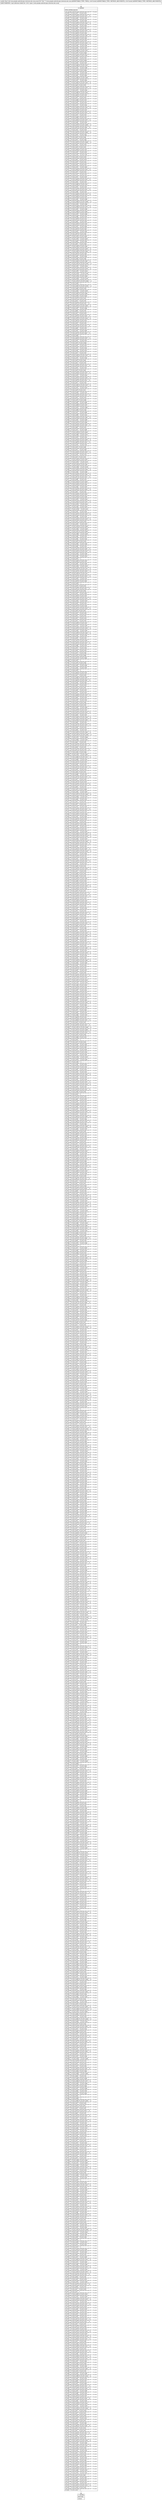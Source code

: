 digraph "CFG forcom.google.android.gms.internal.ads.zzcq.zza([B[B)V" {
Node_0 [shape=record,label="{0\:\ 0x0000|MTH_ENTER_BLOCK\l|com.google.android.gms.internal.ads.zzcl r0 = r3.zzvc\lr0.zzrb = r3.zzvc.zzrf ^ r3.zzvc.zzrb\lcom.google.android.gms.internal.ads.zzcl r0 = r3.zzvc\lr0.zzrb = r3.zzvc.zzrb & (r3.zzvc.zzsf ^ \-1)\lcom.google.android.gms.internal.ads.zzcl r0 = r3.zzvc\lr0.zzrb = r3.zzvc.zzoq ^ r3.zzvc.zzrb\lcom.google.android.gms.internal.ads.zzcl r0 = r3.zzvc\lr0.zzqc = r3.zzvc.zzrb ^ r3.zzvc.zzqc\lcom.google.android.gms.internal.ads.zzcl r0 = r3.zzvc\lr0.zzqc = r3.zzvc.zzsh & (r3.zzvc.zzqc ^ \-1)\lcom.google.android.gms.internal.ads.zzcl r0 = r3.zzvc\lr0.zzqc = r3.zzvc.zzuj ^ r3.zzvc.zzqc\lcom.google.android.gms.internal.ads.zzcl r0 = r3.zzvc\lr0.zzpi = r3.zzvc.zzqc ^ r3.zzvc.zzpi\lcom.google.android.gms.internal.ads.zzcl r0 = r3.zzvc\lr0.zzqc = r3.zzvc.zzpi & (r3.zzvc.zztw ^ \-1)\lcom.google.android.gms.internal.ads.zzcl r0 = r3.zzvc\lr0.zzuj = r3.zzvc.zzpa & r3.zzvc.zzqc\lcom.google.android.gms.internal.ads.zzcl r0 = r3.zzvc\lr0.zzsh = r3.zzvc.zzpa & (r3.zzvc.zzpi ^ \-1)\lcom.google.android.gms.internal.ads.zzcl r0 = r3.zzvc\lr0.zzrb = r3.zzvc.zzpa & r3.zzvc.zzpi\lcom.google.android.gms.internal.ads.zzcl r0 = r3.zzvc\lr0.zzoq = r3.zzvc.zzpi & r3.zzvc.zztw\lcom.google.android.gms.internal.ads.zzcl r0 = r3.zzvc\lr0.zzrf = r3.zzvc.zztw & (r3.zzvc.zzoq ^ \-1)\lcom.google.android.gms.internal.ads.zzcl r0 = r3.zzvc\lr0.zzsp = r3.zzvc.zzoq ^ r3.zzvc.zzsp\lcom.google.android.gms.internal.ads.zzcl r0 = r3.zzvc\lr0.zzrb = r3.zzvc.zzoq ^ r3.zzvc.zzrb\lcom.google.android.gms.internal.ads.zzcl r0 = r3.zzvc\lr0.zzov = r3.zzvc.zzqm & r3.zzvc.zzrb\lcom.google.android.gms.internal.ads.zzcl r0 = r3.zzvc\lr0.zzrb = r3.zzvc.zzrb \| r3.zzvc.zzqm\lcom.google.android.gms.internal.ads.zzcl r0 = r3.zzvc\lr0.zzur = r3.zzvc.zzpa & r3.zzvc.zzoq\lcom.google.android.gms.internal.ads.zzcl r0 = r3.zzvc\lr0.zzur = r3.zzvc.zzpi ^ r3.zzvc.zzur\lcom.google.android.gms.internal.ads.zzcl r0 = r3.zzvc\lr0.zzur = r3.zzvc.zzur \| r3.zzvc.zzqm\lcom.google.android.gms.internal.ads.zzcl r0 = r3.zzvc\lr0.zzuf = r3.zzvc.zzoq ^ r3.zzvc.zzuf\lcom.google.android.gms.internal.ads.zzcl r0 = r3.zzvc\lr0.zzqk = r3.zzvc.zzqm & r3.zzvc.zzuf\lcom.google.android.gms.internal.ads.zzcl r0 = r3.zzvc\lr0.zzqk = r3.zzvc.zzsp ^ r3.zzvc.zzqk\lcom.google.android.gms.internal.ads.zzcl r0 = r3.zzvc\lr0.zzqv = r3.zzvc.zzuf \| r3.zzvc.zzqm\lcom.google.android.gms.internal.ads.zzcl r0 = r3.zzvc\lr0.zzqv = r3.zzvc.zzsp ^ r3.zzvc.zzqv\lcom.google.android.gms.internal.ads.zzcl r0 = r3.zzvc\lr0.zzpu = r3.zzvc.zzpi ^ r3.zzvc.zzpu\lcom.google.android.gms.internal.ads.zzcl r0 = r3.zzvc\lr0.zzpu = r3.zzvc.zzqm & r3.zzvc.zzpu\lcom.google.android.gms.internal.ads.zzcl r0 = r3.zzvc\lr0.zzpu = r3.zzvc.zzuf ^ r3.zzvc.zzpu\lcom.google.android.gms.internal.ads.zzcl r0 = r3.zzvc\lr0.zzpu = r3.zzvc.zzpu & (r3.zzvc.zzos ^ \-1)\lcom.google.android.gms.internal.ads.zzcl r0 = r3.zzvc\lr0.zzuf = r3.zzvc.zzpi \| r3.zzvc.zztw\lcom.google.android.gms.internal.ads.zzcl r0 = r3.zzvc\lr0.zzsp = r3.zzvc.zzpa & (r3.zzvc.zzuf ^ \-1)\lcom.google.android.gms.internal.ads.zzcl r0 = r3.zzvc\lr0.zzsp = r3.zzvc.zztw ^ r3.zzvc.zzsp\lcom.google.android.gms.internal.ads.zzcl r0 = r3.zzvc\lr0.zzsp = r3.zzvc.zzqm & r3.zzvc.zzsp\lcom.google.android.gms.internal.ads.zzcl r0 = r3.zzvc\lr0.zzut = r3.zzvc.zzpa & r3.zzvc.zzuf\lcom.google.android.gms.internal.ads.zzcl r0 = r3.zzvc\lr0.zzut = r3.zzvc.zzrf ^ r3.zzvc.zzut\lcom.google.android.gms.internal.ads.zzcl r0 = r3.zzvc\lr0.zzre = r3.zzvc.zzqm \| r3.zzvc.zzut\lcom.google.android.gms.internal.ads.zzcl r0 = r3.zzvc\lr0.zzre = r3.zzvc.zzsd ^ r3.zzvc.zzre\lcom.google.android.gms.internal.ads.zzcl r0 = r3.zzvc\lr0.zzsp = r3.zzvc.zzut ^ r3.zzvc.zzsp\lcom.google.android.gms.internal.ads.zzcl r0 = r3.zzvc\lr0.zzsp = r3.zzvc.zzsp & (r3.zzvc.zzos ^ \-1)\lcom.google.android.gms.internal.ads.zzcl r0 = r3.zzvc\lr0.zzut = r3.zzvc.zzpa & r3.zzvc.zzuf\lcom.google.android.gms.internal.ads.zzcl r0 = r3.zzvc\lr0.zzuf = r3.zzvc.zzuf & (r3.zzvc.zztw ^ \-1)\lcom.google.android.gms.internal.ads.zzcl r0 = r3.zzvc\lr0.zzut = r3.zzvc.zzuf ^ r3.zzvc.zzut\lcom.google.android.gms.internal.ads.zzcl r0 = r3.zzvc\lr0.zzut = r3.zzvc.zzqm \| r3.zzvc.zzut\lcom.google.android.gms.internal.ads.zzcl r0 = r3.zzvc\lr0.zzsd = r3.zzvc.zzpa & (r3.zzvc.zzuf ^ \-1)\lcom.google.android.gms.internal.ads.zzcl r0 = r3.zzvc\lr0.zzsd = r3.zzvc.zzqc ^ r3.zzvc.zzsd\lcom.google.android.gms.internal.ads.zzcl r0 = r3.zzvc\lr0.zzsd = r3.zzvc.zzsd & (r3.zzvc.zzqm ^ \-1)\lcom.google.android.gms.internal.ads.zzcl r0 = r3.zzvc\lr0.zzrj = r3.zzvc.zztw & (r3.zzvc.zzpi ^ \-1)\lcom.google.android.gms.internal.ads.zzcl r0 = r3.zzvc\lr0.zznu = r3.zzvc.zzrj ^ r3.zzvc.zznu\lcom.google.android.gms.internal.ads.zzcl r0 = r3.zzvc\lr0.zzqj = r3.zzvc.zznu & (r3.zzvc.zzqm ^ \-1)\lcom.google.android.gms.internal.ads.zzcl r0 = r3.zzvc\lr0.zzqj = r3.zzvc.zzsh ^ r3.zzvc.zzqj\lcom.google.android.gms.internal.ads.zzcl r0 = r3.zzvc\lr0.zzqj = r3.zzvc.zzos \| r3.zzvc.zzqj\lcom.google.android.gms.internal.ads.zzcl r0 = r3.zzvc\lr0.zzqj = r3.zzvc.zzre ^ r3.zzvc.zzqj\lcom.google.android.gms.internal.ads.zzcl r0 = r3.zzvc\lr0.zzre = r3.zzvc.zznu & (r3.zzvc.zzqm ^ \-1)\lcom.google.android.gms.internal.ads.zzcl r0 = r3.zzvc\lr0.zzre = r3.zzvc.zzpi ^ r3.zzvc.zzre\lcom.google.android.gms.internal.ads.zzcl r0 = r3.zzvc\lr0.zzre = r3.zzvc.zzos \| r3.zzvc.zzre\lcom.google.android.gms.internal.ads.zzcl r0 = r3.zzvc\lr0.zzsh = r3.zzvc.zzpa & r3.zzvc.zzrj\lcom.google.android.gms.internal.ads.zzcl r0 = r3.zzvc\lr0.zzsh = r3.zzvc.zzuf ^ r3.zzvc.zzsh\lcom.google.android.gms.internal.ads.zzcl r0 = r3.zzvc\lr0.zzsd = r3.zzvc.zzsh ^ r3.zzvc.zzsd\lcom.google.android.gms.internal.ads.zzcl r0 = r3.zzvc\lr0.zzsd = r3.zzvc.zzos \| r3.zzvc.zzsd\lcom.google.android.gms.internal.ads.zzcl r0 = r3.zzvc\lr0.zzuf = r3.zzvc.zzpi ^ r3.zzvc.zztw\lcom.google.android.gms.internal.ads.zzcl r0 = r3.zzvc\lr0.zzuj = r3.zzvc.zzuf ^ r3.zzvc.zzuj\lcom.google.android.gms.internal.ads.zzcl r0 = r3.zzvc\lr0.zzur = r3.zzvc.zzuj ^ r3.zzvc.zzur\lcom.google.android.gms.internal.ads.zzcl r0 = r3.zzvc\lr0.zzpu = r3.zzvc.zzur ^ r3.zzvc.zzpu\lcom.google.android.gms.internal.ads.zzcl r0 = r3.zzvc\lr0.zzur = r3.zzvc.zzpa & (r3.zzvc.zzuf ^ \-1)\lcom.google.android.gms.internal.ads.zzcl r0 = r3.zzvc\lr0.zzur = r3.zzvc.zzrf ^ r3.zzvc.zzur\lcom.google.android.gms.internal.ads.zzcl r0 = r3.zzvc\lr0.zzut = r3.zzvc.zzur ^ r3.zzvc.zzut\lcom.google.android.gms.internal.ads.zzcl r0 = r3.zzvc\lr0.zzsd = r3.zzvc.zzut ^ r3.zzvc.zzsd\lcom.google.android.gms.internal.ads.zzcl r0 = r3.zzvc\lr0.zzut = r3.zzvc.zzpa & (r3.zzvc.zzuf ^ \-1)\lcom.google.android.gms.internal.ads.zzcl r0 = r3.zzvc\lr0.zzut = r3.zzvc.zzqc ^ r3.zzvc.zzut\lcom.google.android.gms.internal.ads.zzcl r0 = r3.zzvc\lr0.zzut = r3.zzvc.zzqm & r3.zzvc.zzut\lcom.google.android.gms.internal.ads.zzcl r0 = r3.zzvc\lr0.zzut = r3.zzvc.zznu ^ r3.zzvc.zzut\lcom.google.android.gms.internal.ads.zzcl r0 = r3.zzvc\lr0.zzut = r3.zzvc.zzut & (r3.zzvc.zzos ^ \-1)\lcom.google.android.gms.internal.ads.zzcl r0 = r3.zzvc\lr0.zzut = r3.zzvc.zzqk ^ r3.zzvc.zzut\lcom.google.android.gms.internal.ads.zzcl r0 = r3.zzvc\lr0.zzut = r3.zzvc.zzpq & (r3.zzvc.zzut ^ \-1)\lcom.google.android.gms.internal.ads.zzcl r0 = r3.zzvc\lr0.zzqk = r3.zzvc.zzpa & r3.zzvc.zzuf\lcom.google.android.gms.internal.ads.zzcl r0 = r3.zzvc\lr0.zzqk = r3.zzvc.zzqc ^ r3.zzvc.zzqk\lcom.google.android.gms.internal.ads.zzcl r0 = r3.zzvc\lr0.zzqk = r3.zzvc.zzqk & (r3.zzvc.zzqm ^ \-1)\lcom.google.android.gms.internal.ads.zzcl r0 = r3.zzvc\lr0.zzqk = r3.zzvc.zzoq ^ r3.zzvc.zzqk\lcom.google.android.gms.internal.ads.zzcl r0 = r3.zzvc\lr0.zzqk = r3.zzvc.zzqk & (r3.zzvc.zzos ^ \-1)\lcom.google.android.gms.internal.ads.zzcl r0 = r3.zzvc\lr0.zzqk = r3.zzvc.zzqv ^ r3.zzvc.zzqk\lcom.google.android.gms.internal.ads.zzcl r0 = r3.zzvc\lr0.zzqk = r3.zzvc.zzqk & r3.zzvc.zzpq\lcom.google.android.gms.internal.ads.zzcl r0 = r3.zzvc\lr0.zzqk = r3.zzvc.zzsd ^ r3.zzvc.zzqk\lcom.google.android.gms.internal.ads.zzcl r0 = r3.zzvc\lr0.zzsn = r3.zzvc.zzqk ^ r3.zzvc.zzsn\lcom.google.android.gms.internal.ads.zzcl r0 = r3.zzvc\lr0.zztb = r3.zzvc.zztb & r3.zzvc.zzsn\lcom.google.android.gms.internal.ads.zzcl r0 = r3.zzvc\lr0.zztb = r3.zzvc.zzpo ^ r3.zzvc.zztb\lcom.google.android.gms.internal.ads.zzcl r0 = r3.zzvc\lr0.zzpo = r3.zzvc.zzsn & r3.zzvc.zzsk\lcom.google.android.gms.internal.ads.zzcl r0 = r3.zzvc\lr0.zzpo = r3.zzvc.zzra ^ r3.zzvc.zzpo\lcom.google.android.gms.internal.ads.zzcl r0 = r3.zzvc\lr0.zzpl = r3.zzvc.zzsn & r3.zzvc.zzpl\lcom.google.android.gms.internal.ads.zzcl r0 = r3.zzvc\lr0.zzpl = r3.zzvc.zznw ^ r3.zzvc.zzpl\lcom.google.android.gms.internal.ads.zzcl r0 = r3.zzvc\lr0.zzpl = r3.zzvc.zztt & r3.zzvc.zzpl\lcom.google.android.gms.internal.ads.zzcl r0 = r3.zzvc\lr0.zzpw = r3.zzvc.zzsn \| r3.zzvc.zzpw\lcom.google.android.gms.internal.ads.zzcl r0 = r3.zzvc\lr0.zzpw = r3.zzvc.zzsk ^ r3.zzvc.zzpw\lcom.google.android.gms.internal.ads.zzcl r0 = r3.zzvc\lr0.zzpl = r3.zzvc.zzpw ^ r3.zzvc.zzpl\lcom.google.android.gms.internal.ads.zzcl r0 = r3.zzvc\lr0.zzpl = r3.zzvc.zzpl ^ r3.zzvc.zzpa\lcom.google.android.gms.internal.ads.zzcl r0 = r3.zzvc\lr0.zzpw = r3.zzvc.zzpl & r3.zzvc.zzqa\lcom.google.android.gms.internal.ads.zzcl r0 = r3.zzvc\lr0.zzsk = r3.zzvc.zzqa & (r3.zzvc.zzpw ^ \-1)\lcom.google.android.gms.internal.ads.zzcl r0 = r3.zzvc\lr0.zznw = r3.zzvc.zzpl & (r3.zzvc.zzqa ^ \-1)\lcom.google.android.gms.internal.ads.zzcl r0 = r3.zzvc\lr0.zzra = r3.zzvc.zzoc & r3.zzvc.zzpl\lcom.google.android.gms.internal.ads.zzcl r0 = r3.zzvc\lr0.zzqk = r3.zzvc.zzpl ^ r3.zzvc.zzqa\lcom.google.android.gms.internal.ads.zzcl r0 = r3.zzvc\lr0.zzsd = r3.zzvc.zzqa \| r3.zzvc.zzpl\lcom.google.android.gms.internal.ads.zzcl r0 = r3.zzvc\lr0.zzqv = r3.zzvc.zzqa & (r3.zzvc.zzpl ^ \-1)\lcom.google.android.gms.internal.ads.zzcl r0 = r3.zzvc\lr0.zzsm = r3.zzvc.zzsn & (r3.zzvc.zzsm ^ \-1)\lcom.google.android.gms.internal.ads.zzcl r0 = r3.zzvc\lr0.zzsm = r3.zzvc.zznr ^ r3.zzvc.zzsm\lcom.google.android.gms.internal.ads.zzcl r0 = r3.zzvc\lr0.zzsm = r3.zzvc.zztt & (r3.zzvc.zzsm ^ \-1)\lcom.google.android.gms.internal.ads.zzcl r0 = r3.zzvc\lr0.zzsm = r3.zzvc.zztb ^ r3.zzvc.zzsm\lcom.google.android.gms.internal.ads.zzcl r0 = r3.zzvc\lr0.zzom = r3.zzvc.zzsm ^ r3.zzvc.zzom\lcom.google.android.gms.internal.ads.zzcl r0 = r3.zzvc\lr0.zzsm = r3.zzvc.zzom \| r3.zzvc.zzqw\lcom.google.android.gms.internal.ads.zzcl r0 = r3.zzvc\lr0.zzsm = r3.zzvc.zzqw ^ r3.zzvc.zzsm\lcom.google.android.gms.internal.ads.zzcl r0 = r3.zzvc\lr0.zzsm = r3.zzvc.zzsm & (r3.zzvc.zzpg ^ \-1)\lcom.google.android.gms.internal.ads.zzcl r0 = r3.zzvc\lr0.zztb = r3.zzvc.zzom ^ \-1\lcom.google.android.gms.internal.ads.zzcl r0 = r3.zzvc\lr0.zznr = r3.zzvc.zzqw & (r3.zzvc.zzom ^ \-1)\lcom.google.android.gms.internal.ads.zzcl r0 = r3.zzvc\lr0.zznr = r3.zzvc.zzpg \| r3.zzvc.zznr\lcom.google.android.gms.internal.ads.zzcl r0 = r3.zzvc\lr0.zzqc = r3.zzvc.zzqw ^ r3.zzvc.zzom\lcom.google.android.gms.internal.ads.zzcl r0 = r3.zzvc\lr0.zznu = r3.zzvc.zzqc & r3.zzvc.zzpg\lcom.google.android.gms.internal.ads.zzcl r0 = r3.zzvc\lr0.zzur = r3.zzvc.zzom \| r3.zzvc.zzqw\lcom.google.android.gms.internal.ads.zzcl r0 = r3.zzvc\lr0.zzti = r3.zzvc.zzti & r3.zzvc.zzsn\lcom.google.android.gms.internal.ads.zzcl r0 = r3.zzvc\lr0.zzti = r3.zzvc.zzua ^ r3.zzvc.zzti\lcom.google.android.gms.internal.ads.zzcl r0 = r3.zzvc\lr0.zzti = r3.zzvc.zztt & (r3.zzvc.zzti ^ \-1)\lcom.google.android.gms.internal.ads.zzcl r0 = r3.zzvc\lr0.zzqb = r3.zzvc.zzsn & (r3.zzvc.zzqb ^ \-1)\lcom.google.android.gms.internal.ads.zzcl r0 = r3.zzvc\lr0.zzqb = r3.zzvc.zzof ^ r3.zzvc.zzqb\lcom.google.android.gms.internal.ads.zzcl r0 = r3.zzvc\lr0.zzti = r3.zzvc.zzqb ^ r3.zzvc.zzti\lcom.google.android.gms.internal.ads.zzcl r0 = r3.zzvc\lr0.zzrd = r3.zzvc.zzti ^ r3.zzvc.zzrd\lcom.google.android.gms.internal.ads.zzcl r0 = r3.zzvc\lr0.zzti = r3.zzvc.zzrd & (r3.zzvc.zzsg ^ \-1)\lcom.google.android.gms.internal.ads.zzcl r0 = r3.zzvc\lr0.zzqb = r3.zzvc.zzrd & (r3.zzvc.zzsg ^ \-1)\lcom.google.android.gms.internal.ads.zzcl r0 = r3.zzvc\lr0.zzte = r3.zzvc.zzte & r3.zzvc.zzsn\lcom.google.android.gms.internal.ads.zzcl r0 = r3.zzvc\lr0.zzte = r3.zzvc.zztx ^ r3.zzvc.zzte\lcom.google.android.gms.internal.ads.zzcl r0 = r3.zzvc\lr0.zzte = r3.zzvc.zztt & (r3.zzvc.zzte ^ \-1)\lcom.google.android.gms.internal.ads.zzcl r0 = r3.zzvc\lr0.zzte = r3.zzvc.zzpo ^ r3.zzvc.zzte\lcom.google.android.gms.internal.ads.zzcl r0 = r3.zzvc\lr0.zzpe = r3.zzvc.zzte ^ r3.zzvc.zzpe\lcom.google.android.gms.internal.ads.zzcl r0 = r3.zzvc\lr0.zzte = r3.zzvc.zzsi & (r3.zzvc.zzpe ^ \-1)\lcom.google.android.gms.internal.ads.zzcl r0 = r3.zzvc\lr0.zzpo = r3.zzvc.zzpe ^ \-1\lcom.google.android.gms.internal.ads.zzcl r0 = r3.zzvc\lr0.zztx = r3.zzvc.zzpa & (r3.zzvc.zzuf ^ \-1)\lcom.google.android.gms.internal.ads.zzcl r0 = r3.zzvc\lr0.zztx = r3.zzvc.zztw ^ r3.zzvc.zztx\lcom.google.android.gms.internal.ads.zzcl r0 = r3.zzvc\lr0.zztx = r3.zzvc.zztx \| r3.zzvc.zzqm\lcom.google.android.gms.internal.ads.zzcl r0 = r3.zzvc\lr0.zztx = r3.zzvc.zzsh ^ r3.zzvc.zztx\lcom.google.android.gms.internal.ads.zzcl r0 = r3.zzvc\lr0.zzsp = r3.zzvc.zztx ^ r3.zzvc.zzsp\lcom.google.android.gms.internal.ads.zzcl r0 = r3.zzvc\lr0.zzut = r3.zzvc.zzsp ^ r3.zzvc.zzut\lcom.google.android.gms.internal.ads.zzcl r0 = r3.zzvc\lr0.zzsf = r3.zzvc.zzut ^ r3.zzvc.zzsf\lcom.google.android.gms.internal.ads.zzcl r0 = r3.zzvc\lr0.zzup = r3.zzvc.zzup & (r3.zzvc.zzsf ^ \-1)\lcom.google.android.gms.internal.ads.zzcl r0 = r3.zzvc\lr0.zzup = r3.zzvc.zzul ^ r3.zzvc.zzup\lcom.google.android.gms.internal.ads.zzcl r0 = r3.zzvc\lr0.zzul = r3.zzvc.zzsf \| r3.zzvc.zzqy\lcom.google.android.gms.internal.ads.zzcl r0 = r3.zzvc\lr0.zzul = r3.zzvc.zzsj ^ r3.zzvc.zzul\lcom.google.android.gms.internal.ads.zzcl r0 = r3.zzvc\lr0.zzul = r3.zzvc.zzrh & (r3.zzvc.zzul ^ \-1)\lcom.google.android.gms.internal.ads.zzcl r0 = r3.zzvc\lr0.zzul = r3.zzvc.zzno ^ r3.zzvc.zzul\lcom.google.android.gms.internal.ads.zzcl r0 = r3.zzvc\lr0.zzul = r3.zzvc.zzul \| r3.zzvc.zzqt\lcom.google.android.gms.internal.ads.zzcl r0 = r3.zzvc\lr0.zzrg = r3.zzvc.zzrg & (r3.zzvc.zzsf ^ \-1)\lcom.google.android.gms.internal.ads.zzcl r0 = r3.zzvc\lr0.zzrg = r3.zzvc.zzsw ^ r3.zzvc.zzrg\lcom.google.android.gms.internal.ads.zzcl r0 = r3.zzvc\lr0.zzrg = r3.zzvc.zzrh & (r3.zzvc.zzrg ^ \-1)\lcom.google.android.gms.internal.ads.zzcl r0 = r3.zzvc\lr0.zzta = r3.zzvc.zzsf & (r3.zzvc.zzta ^ \-1)\lcom.google.android.gms.internal.ads.zzcl r0 = r3.zzvc\lr0.zzta = r3.zzvc.zztv ^ r3.zzvc.zzta\lcom.google.android.gms.internal.ads.zzcl r0 = r3.zzvc\lr0.zzsw = r3.zzvc.zzqy & (r3.zzvc.zzsf ^ \-1)\lcom.google.android.gms.internal.ads.zzcl r0 = r3.zzvc\lr0.zzsw = r3.zzvc.zztv ^ r3.zzvc.zzsw\lcom.google.android.gms.internal.ads.zzcl r0 = r3.zzvc\lr0.zzrc = r3.zzvc.zzsf \| r3.zzvc.zzrc\lcom.google.android.gms.internal.ads.zzcl r0 = r3.zzvc\lr0.zzrc = r3.zzvc.zzum ^ r3.zzvc.zzrc\lcom.google.android.gms.internal.ads.zzcl r0 = r3.zzvc\lr0.zzrc = r3.zzvc.zzrh & (r3.zzvc.zzrc ^ \-1)\lcom.google.android.gms.internal.ads.zzcl r0 = r3.zzvc\lr0.zzrc = r3.zzvc.zzta ^ r3.zzvc.zzrc\lcom.google.android.gms.internal.ads.zzcl r0 = r3.zzvc\lr0.zzpk = r3.zzvc.zzsf \| r3.zzvc.zzpk\lcom.google.android.gms.internal.ads.zzcl r0 = r3.zzvc\lr0.zzpk = r3.zzvc.zzpf ^ r3.zzvc.zzpk\lcom.google.android.gms.internal.ads.zzcl r0 = r3.zzvc\lr0.zzpk = r3.zzvc.zzpk & r3.zzvc.zzrh\lcom.google.android.gms.internal.ads.zzcl r0 = r3.zzvc\lr0.zzpk = r3.zzvc.zzsw ^ r3.zzvc.zzpk\lcom.google.android.gms.internal.ads.zzcl r0 = r3.zzvc\lr0.zzpk = r3.zzvc.zzpk \| r3.zzvc.zzqt\lcom.google.android.gms.internal.ads.zzcl r0 = r3.zzvc\lr0.zzpk = r3.zzvc.zzrc ^ r3.zzvc.zzpk\lcom.google.android.gms.internal.ads.zzcl r0 = r3.zzvc\lr0.zzsq = r3.zzvc.zzpk ^ r3.zzvc.zzsq\lcom.google.android.gms.internal.ads.zzcl r0 = r3.zzvc\lr0.zzpk = r3.zzvc.zzsq & (r3.zzvc.zzpl ^ \-1)\lcom.google.android.gms.internal.ads.zzcl r0 = r3.zzvc\lr0.zzpk = r3.zzvc.zzqv ^ r3.zzvc.zzpk\lcom.google.android.gms.internal.ads.zzcl r0 = r3.zzvc\lr0.zzpk = r3.zzvc.zzoc & r3.zzvc.zzpk\lcom.google.android.gms.internal.ads.zzcl r0 = r3.zzvc\lr0.zzrc = r3.zzvc.zzsq & (r3.zzvc.zzpl ^ \-1)\lcom.google.android.gms.internal.ads.zzcl r0 = r3.zzvc\lr0.zzrc = r3.zzvc.zzpl ^ r3.zzvc.zzrc\lcom.google.android.gms.internal.ads.zzcl r0 = r3.zzvc\lr0.zzpk = r3.zzvc.zzrc ^ r3.zzvc.zzpk\lcom.google.android.gms.internal.ads.zzcl r0 = r3.zzvc\lr0.zzsw = r3.zzvc.zzsq & r3.zzvc.zzpw\lcom.google.android.gms.internal.ads.zzcl r0 = r3.zzvc\lr0.zzsw = r3.zzvc.zzqk ^ r3.zzvc.zzsw\lcom.google.android.gms.internal.ads.zzcl r0 = r3.zzvc\lr0.zzra = r3.zzvc.zzsw ^ r3.zzvc.zzra\lcom.google.android.gms.internal.ads.zzcl r0 = r3.zzvc\lr0.zzpf = r3.zzvc.zzsq & (r3.zzvc.zzpw ^ \-1)\lcom.google.android.gms.internal.ads.zzcl r0 = r3.zzvc\lr0.zzta = r3.zzvc.zzpf & (r3.zzvc.zzoc ^ \-1)\lcom.google.android.gms.internal.ads.zzcl r0 = r3.zzvc\lr0.zzta = r3.zzvc.zzsw ^ r3.zzvc.zzta\lcom.google.android.gms.internal.ads.zzcl r0 = r3.zzvc\lr0.zzpf = r3.zzvc.zzoc \| r3.zzvc.zzpf\lcom.google.android.gms.internal.ads.zzcl r0 = r3.zzvc\lr0.zzpf = r3.zzvc.zzrc ^ r3.zzvc.zzpf\lcom.google.android.gms.internal.ads.zzcl r0 = r3.zzvc\lr0.zzrc = r3.zzvc.zzsq & (r3.zzvc.zzsd ^ \-1)\lcom.google.android.gms.internal.ads.zzcl r0 = r3.zzvc\lr0.zzrc = r3.zzvc.zzsd ^ r3.zzvc.zzrc\lcom.google.android.gms.internal.ads.zzcl r0 = r3.zzvc\lr0.zzrc = r3.zzvc.zzrc \| r3.zzvc.zzoc\lcom.google.android.gms.internal.ads.zzcl r0 = r3.zzvc\lr0.zzsw = r3.zzvc.zzsq & r3.zzvc.zzsd\lcom.google.android.gms.internal.ads.zzcl r0 = r3.zzvc\lr0.zzsw = r3.zzvc.zznw ^ r3.zzvc.zzsw\lcom.google.android.gms.internal.ads.zzcl r0 = r3.zzvc\lr0.zzum = r3.zzvc.zzsq & r3.zzvc.zzpl\lcom.google.android.gms.internal.ads.zzcl r0 = r3.zzvc\lr0.zzum = r3.zzvc.zzqk ^ r3.zzvc.zzum\lcom.google.android.gms.internal.ads.zzcl r0 = r3.zzvc\lr0.zzqk = r3.zzvc.zzsq & (r3.zzvc.zzqa ^ \-1)\lcom.google.android.gms.internal.ads.zzcl r0 = r3.zzvc\lr0.zzqk = r3.zzvc.zzqa ^ r3.zzvc.zzqk\lcom.google.android.gms.internal.ads.zzcl r0 = r3.zzvc\lr0.zztv = r3.zzvc.zzsq & (r3.zzvc.zzqa ^ \-1)\lcom.google.android.gms.internal.ads.zzcl r0 = r3.zzvc\lr0.zztv = r3.zzvc.zztv & (r3.zzvc.zzoc ^ \-1)\lcom.google.android.gms.internal.ads.zzcl r0 = r3.zzvc\lr0.zztv = r3.zzvc.zzqk ^ r3.zzvc.zztv\lcom.google.android.gms.internal.ads.zzcl r0 = r3.zzvc\lr0.zzqk = r3.zzvc.zzsq & r3.zzvc.zzpw\lcom.google.android.gms.internal.ads.zzcl r0 = r3.zzvc\lr0.zzno = r3.zzvc.zzsq & r3.zzvc.zzqv\lcom.google.android.gms.internal.ads.zzcl r0 = r3.zzvc\lr0.zzno = r3.zzvc.zzqa ^ r3.zzvc.zzno\lcom.google.android.gms.internal.ads.zzcl r0 = r3.zzvc\lr0.zzsj = r3.zzvc.zzsq & (r3.zzvc.zzpw ^ \-1)\lcom.google.android.gms.internal.ads.zzcl r0 = r3.zzvc\lr0.zzsj = r3.zzvc.zzqv ^ r3.zzvc.zzsj\lcom.google.android.gms.internal.ads.zzcl r0 = r3.zzvc\lr0.zzut = r3.zzvc.zzsq & r3.zzvc.zznw\lcom.google.android.gms.internal.ads.zzcl r0 = r3.zzvc\lr0.zzsp = r3.zzvc.zzsq & r3.zzvc.zzqa\lcom.google.android.gms.internal.ads.zzcl r0 = r3.zzvc\lr0.zzsp = r3.zzvc.zznw ^ r3.zzvc.zzsp\lcom.google.android.gms.internal.ads.zzcl r0 = r3.zzvc\lr0.zzsp = r3.zzvc.zzsp & (r3.zzvc.zzoc ^ \-1)\lcom.google.android.gms.internal.ads.zzcl r0 = r3.zzvc\lr0.zzsp = r3.zzvc.zzum ^ r3.zzvc.zzsp\lcom.google.android.gms.internal.ads.zzcl r0 = r3.zzvc\lr0.zzum = r3.zzvc.zzpl ^ r3.zzvc.zzsq\lcom.google.android.gms.internal.ads.zzcl r0 = r3.zzvc\lr0.zzum = r3.zzvc.zzum ^ r3.zzvc.zzoc\lcom.google.android.gms.internal.ads.zzcl r0 = r3.zzvc\lr0.zzsk = r3.zzvc.zzsk ^ r3.zzvc.zzsq\lcom.google.android.gms.internal.ads.zzcl r0 = r3.zzvc\lr0.zzsk = r3.zzvc.zzoc & (r3.zzvc.zzsk ^ \-1)\lcom.google.android.gms.internal.ads.zzcl r0 = r3.zzvc\lr0.zzsk = r3.zzvc.zzqk ^ r3.zzvc.zzsk\lcom.google.android.gms.internal.ads.zzcl r0 = r3.zzvc\lr0.zzsd = r3.zzvc.zzsq & (r3.zzvc.zzsd ^ \-1)\lcom.google.android.gms.internal.ads.zzcl r0 = r3.zzvc\lr0.zzsd = r3.zzvc.zzoc \| r3.zzvc.zzsd\lcom.google.android.gms.internal.ads.zzcl r0 = r3.zzvc\lr0.zzsd = r3.zzvc.zzno ^ r3.zzvc.zzsd\lcom.google.android.gms.internal.ads.zzcl r0 = r3.zzvc\lr0.zzpw = r3.zzvc.zzsq & r3.zzvc.zzpw\lcom.google.android.gms.internal.ads.zzcl r0 = r3.zzvc\lr0.zzpw = r3.zzvc.zzqa ^ r3.zzvc.zzpw\lcom.google.android.gms.internal.ads.zzcl r0 = r3.zzvc\lr0.zzpw = r3.zzvc.zzoc & r3.zzvc.zzpw\lcom.google.android.gms.internal.ads.zzcl r0 = r3.zzvc\lr0.zzpw = r3.zzvc.zzqk ^ r3.zzvc.zzpw\lcom.google.android.gms.internal.ads.zzcl r0 = r3.zzvc\lr0.zzqy = r3.zzvc.zzqy ^ r3.zzvc.zzsf\lcom.google.android.gms.internal.ads.zzcl r0 = r3.zzvc\lr0.zzrg = r3.zzvc.zzqy ^ r3.zzvc.zzrg\lcom.google.android.gms.internal.ads.zzcl r0 = r3.zzvc\lr0.zzqy = r3.zzvc.zzsf \| r3.zzvc.zzun\lcom.google.android.gms.internal.ads.zzcl r0 = r3.zzvc\lr0.zzqy = r3.zzvc.zzog ^ r3.zzvc.zzqy\lcom.google.android.gms.internal.ads.zzcl r0 = r3.zzvc\lr0.zzsz = r3.zzvc.zzqy ^ r3.zzvc.zzsz\lcom.google.android.gms.internal.ads.zzcl r0 = r3.zzvc\lr0.zzsz = r3.zzvc.zzsz & (r3.zzvc.zzqt ^ \-1)\lcom.google.android.gms.internal.ads.zzcl r0 = r3.zzvc\lr0.zzqy = r3.zzvc.zzuo & (r3.zzvc.zzsf ^ \-1)\lcom.google.android.gms.internal.ads.zzcl r0 = r3.zzvc\lr0.zzqy = r3.zzvc.zzuq ^ r3.zzvc.zzqy\lcom.google.android.gms.internal.ads.zzcl r0 = r3.zzvc\lr0.zztw = r3.zzvc.zzqy ^ r3.zzvc.zztw\lcom.google.android.gms.internal.ads.zzcl r0 = r3.zzvc\lr0.zzqy = r3.zzvc.zztw ^ \-1\lcom.google.android.gms.internal.ads.zzcl r0 = r3.zzvc\lr0.zzog = r3.zzvc.zzqx & r3.zzvc.zzsf\lcom.google.android.gms.internal.ads.zzcl r0 = r3.zzvc\lr0.zzog = r3.zzvc.zzpt ^ r3.zzvc.zzog\lcom.google.android.gms.internal.ads.zzcl r0 = r3.zzvc\lr0.zzow = r3.zzvc.zzog ^ r3.zzvc.zzow\lcom.google.android.gms.internal.ads.zzcl r0 = r3.zzvc\lr0.zzog = r3.zzvc.zzow & (r3.zzvc.zzsi ^ \-1)\lcom.google.android.gms.internal.ads.zzcl r0 = r3.zzvc\lr0.zzno = r3.zzvc.zzsi & (r3.zzvc.zzow ^ \-1)\lcom.google.android.gms.internal.ads.zzcl r0 = r3.zzvc\lr0.zznw = r3.zzvc.zzow & r3.zzvc.zzsi\lcom.google.android.gms.internal.ads.zzcl r0 = r3.zzvc\lr0.zztx = r3.zzvc.zzsi & (r3.zzvc.zznw ^ \-1)\lcom.google.android.gms.internal.ads.zzcl r0 = r3.zzvc\lr0.zzsh = r3.zzvc.zzow ^ r3.zzvc.zzsi\lcom.google.android.gms.internal.ads.zzcl r0 = r3.zzvc\lr0.zzof = r3.zzvc.zzsh & r3.zzvc.zzpe\lcom.google.android.gms.internal.ads.zzcl r0 = r3.zzvc\lr0.zzua = r3.zzvc.zzow ^ \-1\lcom.google.android.gms.internal.ads.zzcl r0 = r3.zzvc\lr0.zzrf = r3.zzvc.zzow \| r3.zzvc.zzsi\lcom.google.android.gms.internal.ads.zzcl r0 = r3.zzvc\lr0.zzuj = r3.zzvc.zzrf & (r3.zzvc.zzsi ^ \-1)\lcom.google.android.gms.internal.ads.zzcl r0 = r3.zzvc\lr0.zztp = r3.zzvc.zzsf \| r3.zzvc.zztp\lcom.google.android.gms.internal.ads.zzcl r0 = r3.zzvc\lr0.zztp = r3.zzvc.zzry ^ r3.zzvc.zztp\lcom.google.android.gms.internal.ads.zzcl r0 = r3.zzvc\lr0.zztp = r3.zzvc.zztp & r3.zzvc.zzrh\lcom.google.android.gms.internal.ads.zzcl r0 = r3.zzvc\lr0.zzuo = r3.zzvc.zzsf & (r3.zzvc.zzuo ^ \-1)\lcom.google.android.gms.internal.ads.zzcl r0 = r3.zzvc\lr0.zzuo = r3.zzvc.zzuq ^ r3.zzvc.zzuo\lcom.google.android.gms.internal.ads.zzcl r0 = r3.zzvc\lr0.zzrs = r3.zzvc.zzuo ^ r3.zzvc.zzrs\lcom.google.android.gms.internal.ads.zzcl r0 = r3.zzvc\lr0.zzuo = r3.zzvc.zzrs & r3.zzvc.zzsg\lcom.google.android.gms.internal.ads.zzcl r0 = r3.zzvc\lr0.zzuq = r3.zzvc.zzrs & (r3.zzvc.zzrd ^ \-1)\lcom.google.android.gms.internal.ads.zzcl r0 = r3.zzvc\lr0.zzty = r3.zzvc.zzsf \| r3.zzvc.zzty\lcom.google.android.gms.internal.ads.zzcl r0 = r3.zzvc\lr0.zzty = r3.zzvc.zztu ^ r3.zzvc.zzty\lcom.google.android.gms.internal.ads.zzcl r0 = r3.zzvc\lr0.zztc = r3.zzvc.zzty ^ r3.zzvc.zztc\lcom.google.android.gms.internal.ads.zzcl r0 = r3.zzvc\lr0.zzsz = r3.zzvc.zztc ^ r3.zzvc.zzsz\lcom.google.android.gms.internal.ads.zzcl r0 = r3.zzvc\lr0.zzoi = r3.zzvc.zzsz ^ r3.zzvc.zzoi\lcom.google.android.gms.internal.ads.zzcl r0 = r3.zzvc\lr0.zzoh = r3.zzvc.zzoh & r3.zzvc.zzsf\lcom.google.android.gms.internal.ads.zzcl r0 = r3.zzvc\lr0.zzoh = r3.zzvc.zzun ^ r3.zzvc.zzoh\lcom.google.android.gms.internal.ads.zzcl r0 = r3.zzvc\lr0.zzoh = r3.zzvc.zzrh & (r3.zzvc.zzoh ^ \-1)\lcom.google.android.gms.internal.ads.zzcl r0 = r3.zzvc\lr0.zzoh = r3.zzvc.zzup ^ r3.zzvc.zzoh\lcom.google.android.gms.internal.ads.zzcl r0 = r3.zzvc\lr0.zzoh = r3.zzvc.zzoh & (r3.zzvc.zzqt ^ \-1)\lcom.google.android.gms.internal.ads.zzcl r0 = r3.zzvc\lr0.zzoh = r3.zzvc.zzrg ^ r3.zzvc.zzoh\lcom.google.android.gms.internal.ads.zzcl r0 = r3.zzvc\lr0.zzst = r3.zzvc.zzoh ^ r3.zzvc.zzst\lcom.google.android.gms.internal.ads.zzcl r0 = r3.zzvc\lr0.zzoh = r3.zzvc.zzst & r3.zzvc.zzom\lcom.google.android.gms.internal.ads.zzcl r0 = r3.zzvc\lr0.zztu = r3.zzvc.zztu & (r3.zzvc.zzsf ^ \-1)\lcom.google.android.gms.internal.ads.zzcl r0 = r3.zzvc\lr0.zztu = r3.zzvc.zzqg ^ r3.zzvc.zztu\lcom.google.android.gms.internal.ads.zzcl r0 = r3.zzvc\lr0.zztp = r3.zzvc.zztu ^ r3.zzvc.zztp\lcom.google.android.gms.internal.ads.zzcl r0 = r3.zzvc\lr0.zzul = r3.zzvc.zztp ^ r3.zzvc.zzul\lcom.google.android.gms.internal.ads.zzcl r0 = r3.zzvc\lr0.zzul = r3.zzvc.zzul ^ r3.zzvc.zzpi\lcom.google.android.gms.internal.ads.zzcl r0 = r3.zzvc\lr0.zztp = r3.zzvc.zzul \| r3.zzvc.zzpg\lcom.google.android.gms.internal.ads.zzcl r0 = r3.zzvc\lr0.zztu = r3.zzvc.zzul & r3.zzvc.zzpg\lcom.google.android.gms.internal.ads.zzcl r0 = r3.zzvc\lr0.zzqg = r3.zzvc.zzul ^ \-1\lcom.google.android.gms.internal.ads.zzcl r0 = r3.zzvc\lr0.zzqx = r3.zzvc.zzsf \| r3.zzvc.zzqx\lcom.google.android.gms.internal.ads.zzcl r0 = r3.zzvc\lr0.zzqx = r3.zzvc.zzpt ^ r3.zzvc.zzqx\lcom.google.android.gms.internal.ads.zzcl r0 = r3.zzvc\lr0.zzth = r3.zzvc.zzqx ^ r3.zzvc.zzth\lcom.google.android.gms.internal.ads.zzcl r0 = r3.zzvc\lr0.zzqx = r3.zzvc.zzth ^ \-1\lcom.google.android.gms.internal.ads.zzcl r0 = r3.zzvc\lr0.zzuf = r3.zzvc.zzpa & r3.zzvc.zzuf\lcom.google.android.gms.internal.ads.zzcl r0 = r3.zzvc\lr0.zzuf = r3.zzvc.zzrj ^ r3.zzvc.zzuf\lcom.google.android.gms.internal.ads.zzcl r0 = r3.zzvc\lr0.zzuf = r3.zzvc.zzqm & r3.zzvc.zzuf\lcom.google.android.gms.internal.ads.zzcl r0 = r3.zzvc\lr0.zzpi = r3.zzvc.zzpa & (r3.zzvc.zzpi ^ \-1)\lcom.google.android.gms.internal.ads.zzcl r0 = r3.zzvc\lr0.zzpi = r3.zzvc.zzoq ^ r3.zzvc.zzpi\lcom.google.android.gms.internal.ads.zzcl r0 = r3.zzvc\lr0.zzuf = r3.zzvc.zzpi ^ r3.zzvc.zzuf\lcom.google.android.gms.internal.ads.zzcl r0 = r3.zzvc\lr0.zzuf = r3.zzvc.zzos \| r3.zzvc.zzuf\lcom.google.android.gms.internal.ads.zzcl r0 = r3.zzvc\lr0.zzov = r3.zzvc.zzpi ^ r3.zzvc.zzov\lcom.google.android.gms.internal.ads.zzcl r0 = r3.zzvc\lr0.zzuf = r3.zzvc.zzov ^ r3.zzvc.zzuf\lcom.google.android.gms.internal.ads.zzcl r0 = r3.zzvc\lr0.zzuf = r3.zzvc.zzpq & (r3.zzvc.zzuf ^ \-1)\lcom.google.android.gms.internal.ads.zzcl r0 = r3.zzvc\lr0.zzuf = r3.zzvc.zzpu ^ r3.zzvc.zzuf\lcom.google.android.gms.internal.ads.zzcl r0 = r3.zzvc\lr0.zznx = r3.zzvc.zzuf ^ r3.zzvc.zznx\lcom.google.android.gms.internal.ads.zzcl r0 = r3.zzvc\lr0.zzuf = r3.zzvc.zznx \| r3.zzvc.zzqz\lcom.google.android.gms.internal.ads.zzcl r0 = r3.zzvc\lr0.zzpu = r3.zzvc.zzrz \| r3.zzvc.zzuf\lcom.google.android.gms.internal.ads.zzcl r0 = r3.zzvc\lr0.zzpu = r3.zzvc.zznx ^ r3.zzvc.zzpu\lcom.google.android.gms.internal.ads.zzcl r0 = r3.zzvc\lr0.zzov = r3.zzvc.zzuf & r3.zzvc.zzrw\lcom.google.android.gms.internal.ads.zzcl r0 = r3.zzvc\lr0.zzuf = r3.zzvc.zzrw & (r3.zzvc.zzuf ^ \-1)\lcom.google.android.gms.internal.ads.zzcl r0 = r3.zzvc\lr0.zzuf = r3.zzvc.zzpu ^ r3.zzvc.zzuf\lcom.google.android.gms.internal.ads.zzcl r0 = r3.zzvc\lr0.zzpu = r3.zzvc.zzqz & (r3.zzvc.zznx ^ \-1)\lcom.google.android.gms.internal.ads.zzcl r0 = r3.zzvc\lr0.zzoq = r3.zzvc.zzqz & (r3.zzvc.zzpu ^ \-1)\lcom.google.android.gms.internal.ads.zzcl r0 = r3.zzvc\lr0.zzsr = r3.zzvc.zzpu ^ r3.zzvc.zzsr\lcom.google.android.gms.internal.ads.zzcl r0 = r3.zzvc\lr0.zzsr = r3.zzvc.zzsr & (r3.zzvc.zzrw ^ \-1)\lcom.google.android.gms.internal.ads.zzcl r0 = r3.zzvc\lr0.zzsr = r3.zzvc.zztq ^ r3.zzvc.zzsr\lcom.google.android.gms.internal.ads.zzcl r0 = r3.zzvc\lr0.zzsc = r3.zzvc.zzpu ^ r3.zzvc.zzsc\lcom.google.android.gms.internal.ads.zzcl r0 = r3.zzvc\lr0.zzpa = r3.zzvc.zznx & (r3.zzvc.zzqz ^ \-1)\lcom.google.android.gms.internal.ads.zzcl r0 = r3.zzvc\lr0.zzqm = r3.zzvc.zzrw & (r3.zzvc.zzpa ^ \-1)\lcom.google.android.gms.internal.ads.zzcl r0 = r3.zzvc\lr0.zzqm = r3.zzvc.zzsc ^ r3.zzvc.zzqm\lcom.google.android.gms.internal.ads.zzcl r0 = r3.zzvc\lr0.zzox = r3.zzvc.zzqm ^ r3.zzvc.zzox\lcom.google.android.gms.internal.ads.zzcl r0 = r3.zzvc\lr0.zztl = r3.zzvc.zzpa ^ r3.zzvc.zztl\lcom.google.android.gms.internal.ads.zzcl r0 = r3.zzvc\lr0.zztl = r3.zzvc.zzrw & (r3.zzvc.zztl ^ \-1)\lcom.google.android.gms.internal.ads.zzcl r0 = r3.zzvc\lr0.zztl = r3.zzvc.zzoq ^ r3.zzvc.zztl\lcom.google.android.gms.internal.ads.zzcl r0 = r3.zzvc\lr0.zztl = r3.zzvc.zzss & (r3.zzvc.zztl ^ \-1)\lcom.google.android.gms.internal.ads.zzcl r0 = r3.zzvc\lr0.zzoq = r3.zzvc.zzqz \| r3.zzvc.zzpa\lcom.google.android.gms.internal.ads.zzcl r0 = r3.zzvc\lr0.zzqm = r3.zzvc.zznx ^ r3.zzvc.zzqz\lcom.google.android.gms.internal.ads.zzcl r0 = r3.zzvc\lr0.zzsc = r3.zzvc.zzqm & (r3.zzvc.zzrz ^ \-1)\lcom.google.android.gms.internal.ads.zzcl r0 = r3.zzvc\lr0.zzsc = r3.zzvc.zzqm ^ r3.zzvc.zzsc\lcom.google.android.gms.internal.ads.zzcl r0 = r3.zzvc\lr0.zzsc = r3.zzvc.zzsc & r3.zzvc.zzrw\lcom.google.android.gms.internal.ads.zzcl r0 = r3.zzvc\lr0.zzsc = r3.zzvc.zztq ^ r3.zzvc.zzsc\lcom.google.android.gms.internal.ads.zzcl r0 = r3.zzvc\lr0.zzsc = r3.zzvc.zzss & (r3.zzvc.zzsc ^ \-1)\lcom.google.android.gms.internal.ads.zzcl r0 = r3.zzvc\lr0.zzsc = r3.zzvc.zzuf ^ r3.zzvc.zzsc\lcom.google.android.gms.internal.ads.zzcl r0 = r3.zzvc\lr0.zzsc = r3.zzvc.zzpz \| r3.zzvc.zzsc\lcom.google.android.gms.internal.ads.zzcl r0 = r3.zzvc\lr0.zzrt = r3.zzvc.zzqm ^ r3.zzvc.zzrt\lcom.google.android.gms.internal.ads.zzcl r0 = r3.zzvc\lr0.zzuf = r3.zzvc.zzrt & (r3.zzvc.zzrw ^ \-1)\lcom.google.android.gms.internal.ads.zzcl r0 = r3.zzvc\lr0.zzuf = r3.zzvc.zzrt ^ r3.zzvc.zzuf\lcom.google.android.gms.internal.ads.zzcl r0 = r3.zzvc\lr0.zztq = r3.zzvc.zzrt & r3.zzvc.zzrw\lcom.google.android.gms.internal.ads.zzcl r0 = r3.zzvc\lr0.zzrt = r3.zzvc.zzrw & (r3.zzvc.zzrt ^ \-1)\lcom.google.android.gms.internal.ads.zzcl r0 = r3.zzvc\lr0.zzrt = r3.zzvc.zzpu ^ r3.zzvc.zzrt\lcom.google.android.gms.internal.ads.zzcl r0 = r3.zzvc\lr0.zzpu = r3.zzvc.zzrz \| r3.zzvc.zzqm\lcom.google.android.gms.internal.ads.zzcl r0 = r3.zzvc\lr0.zzpu = r3.zzvc.zzpa ^ r3.zzvc.zzpu\lcom.google.android.gms.internal.ads.zzcl r0 = r3.zzvc\lr0.zzpu = r3.zzvc.zzrw & (r3.zzvc.zzpu ^ \-1)\lcom.google.android.gms.internal.ads.zzcl r0 = r3.zzvc\lr0.zzpa = r3.zzvc.zzqm ^ r3.zzvc.zzrz\lcom.google.android.gms.internal.ads.zzcl r0 = r3.zzvc\lr0.zzov = r3.zzvc.zzpa ^ r3.zzvc.zzov\lcom.google.android.gms.internal.ads.zzcl r0 = r3.zzvc\lr0.zztl = r3.zzvc.zzov ^ r3.zzvc.zztl\lcom.google.android.gms.internal.ads.zzcl r0 = r3.zzvc\lr0.zzsc = r3.zzvc.zztl ^ r3.zzvc.zzsc\lcom.google.android.gms.internal.ads.zzcl r0 = r3.zzvc\lr0.zzoo = r3.zzvc.zzsc ^ r3.zzvc.zzoo\lcom.google.android.gms.internal.ads.zzcl r0 = r3.zzvc\lr0.zzsc = r3.zzvc.zzst & (r3.zzvc.zzoo ^ \-1)\lcom.google.android.gms.internal.ads.zzcl r0 = r3.zzvc\lr0.zzov = r3.zzvc.zzoo & r3.zzvc.zzrf\lcom.google.android.gms.internal.ads.zzcl r0 = r3.zzvc\lr0.zzpa = r3.zzvc.zzoo & r3.zzvc.zzog\lcom.google.android.gms.internal.ads.zzcl r0 = r3.zzvc\lr0.zzpa = r3.zzvc.zzuj ^ r3.zzvc.zzpa\lcom.google.android.gms.internal.ads.zzcl r0 = r3.zzvc\lr0.zzrj = r3.zzvc.zzoo & r3.zzvc.zzow\lcom.google.android.gms.internal.ads.zzcl r0 = r3.zzvc\lr0.zzrj = r3.zzvc.zzsh ^ r3.zzvc.zzrj\lcom.google.android.gms.internal.ads.zzcl r0 = r3.zzvc\lr0.zzrj = r3.zzvc.zzrj & r3.zzvc.zzpe\lcom.google.android.gms.internal.ads.zzcl r0 = r3.zzvc\lr0.zzpt = r3.zzvc.zzoo ^ r3.zzvc.zzst\lcom.google.android.gms.internal.ads.zzcl r0 = r3.zzvc\lr0.zzrg = r3.zzvc.zzoo & r3.zzvc.zzsi\lcom.google.android.gms.internal.ads.zzcl r0 = r3.zzvc\lr0.zzrg = r3.zzvc.zzow ^ r3.zzvc.zzrg\lcom.google.android.gms.internal.ads.zzcl r0 = r3.zzvc\lr0.zzup = r3.zzvc.zzrg & (r3.zzvc.zzpe ^ \-1)\lcom.google.android.gms.internal.ads.zzcl r0 = r3.zzvc\lr0.zzun = r3.zzvc.zzoo & (r3.zzvc.zzow ^ \-1)\lcom.google.android.gms.internal.ads.zzcl r0 = r3.zzvc\lr0.zzun = r3.zzvc.zzog ^ r3.zzvc.zzun\lcom.google.android.gms.internal.ads.zzcl r0 = r3.zzvc\lr0.zzun = r3.zzvc.zzun & (r3.zzvc.zzpe ^ \-1)\lcom.google.android.gms.internal.ads.zzcl r0 = r3.zzvc\lr0.zzuj = r3.zzvc.zzoo & (r3.zzvc.zzuj ^ \-1)\lcom.google.android.gms.internal.ads.zzcl r0 = r3.zzvc\lr0.zzuj = r3.zzvc.zzno ^ r3.zzvc.zzuj\lcom.google.android.gms.internal.ads.zzcl r0 = r3.zzvc\lr0.zzuj = r3.zzvc.zzuj & (r3.zzvc.zzpe ^ \-1)\lcom.google.android.gms.internal.ads.zzcl r0 = r3.zzvc\lr0.zzog = r3.zzvc.zzoo & (r3.zzvc.zznw ^ \-1)\lcom.google.android.gms.internal.ads.zzcl r0 = r3.zzvc\lr0.zzog = r3.zzvc.zzrf ^ r3.zzvc.zzog\lcom.google.android.gms.internal.ads.zzcl r0 = r3.zzvc\lr0.zzsz = r3.zzvc.zzoo & r3.zzvc.zzsi\lcom.google.android.gms.internal.ads.zzcl r0 = r3.zzvc\lr0.zzup = r3.zzvc.zzsz ^ r3.zzvc.zzup\lcom.google.android.gms.internal.ads.zzcl r0 = r3.zzvc\lr0.zzsz = r3.zzvc.zzoo & (r3.zzvc.zztx ^ \-1)\lcom.google.android.gms.internal.ads.zzcl r0 = r3.zzvc\lr0.zzsz = r3.zzvc.zzsh ^ r3.zzvc.zzsz\lcom.google.android.gms.internal.ads.zzcl r0 = r3.zzvc\lr0.zztc = r3.zzvc.zzpe \| r3.zzvc.zzsz\lcom.google.android.gms.internal.ads.zzcl r0 = r3.zzvc\lr0.zzty = r3.zzvc.zzoo & (r3.zzvc.zzow ^ \-1)\lcom.google.android.gms.internal.ads.zzcl r0 = r3.zzvc\lr0.zzty = r3.zzvc.zzsi ^ r3.zzvc.zzty\lcom.google.android.gms.internal.ads.zzcl r0 = r3.zzvc\lr0.zzry = r3.zzvc.zzpe \| r3.zzvc.zzty\lcom.google.android.gms.internal.ads.zzcl r0 = r3.zzvc\lr0.zzty = r3.zzvc.zzpe \| r3.zzvc.zzty\lcom.google.android.gms.internal.ads.zzcl r0 = r3.zzvc\lr0.zzno = r3.zzvc.zzoo & r3.zzvc.zzno\lcom.google.android.gms.internal.ads.zzcl r0 = r3.zzvc\lr0.zzno = r3.zzvc.zzpe \| r3.zzvc.zzno\lcom.google.android.gms.internal.ads.zzcl r0 = r3.zzvc\lr0.zzuh = r3.zzvc.zzoo & r3.zzvc.zzst\lcom.google.android.gms.internal.ads.zzcl r0 = r3.zzvc\lr0.zzqh = r3.zzvc.zzst & (r3.zzvc.zzuh ^ \-1)\lcom.google.android.gms.internal.ads.zzcl r0 = r3.zzvc\lr0.zzro = r3.zzvc.zzrp & r3.zzvc.zzuh\lcom.google.android.gms.internal.ads.zzcl r0 = r3.zzvc\lr0.zzsl = r3.zzvc.zzoo \| r3.zzvc.zzst\lcom.google.android.gms.internal.ads.zzcl r0 = r3.zzvc\lr0.zzrl = r3.zzvc.zzsl & (r3.zzvc.zzst ^ \-1)\lcom.google.android.gms.internal.ads.zzcl r0 = r3.zzvc\lr0.zzsx = r3.zzvc.zzoo & (r3.zzvc.zzst ^ \-1)\lcom.google.android.gms.internal.ads.zzcl r0 = r3.zzvc\lr0.zztf = r3.zzvc.zzrp & r3.zzvc.zzsx\lcom.google.android.gms.internal.ads.zzcl r0 = r3.zzvc\lr0.zztm = r3.zzvc.zzrp & r3.zzvc.zzsx\lcom.google.android.gms.internal.ads.zzcl r0 = r3.zzvc\lr0.zzto = r3.zzvc.zzoo & (r3.zzvc.zztx ^ \-1)\lcom.google.android.gms.internal.ads.zzcl r0 = r3.zzvc\lr0.zzto = r3.zzvc.zzrf ^ r3.zzvc.zzto\lcom.google.android.gms.internal.ads.zzcl r0 = r3.zzvc\lr0.zzno = r3.zzvc.zzto ^ r3.zzvc.zzno\lcom.google.android.gms.internal.ads.zzcl r0 = r3.zzvc\lr0.zztc = r3.zzvc.zzto ^ r3.zzvc.zztc\lcom.google.android.gms.internal.ads.zzcl r0 = r3.zzvc\lr0.zzto = r3.zzvc.zzoo & (r3.zzvc.zzrf ^ \-1)\lcom.google.android.gms.internal.ads.zzcl r0 = r3.zzvc\lr0.zzto = r3.zzvc.zzrf ^ r3.zzvc.zzto\lcom.google.android.gms.internal.ads.zzcl r0 = r3.zzvc\lr0.zzto = r3.zzvc.zzpe \| r3.zzvc.zzto\lcom.google.android.gms.internal.ads.zzcl r0 = r3.zzvc\lr0.zzto = r3.zzvc.zzov ^ r3.zzvc.zzto\lcom.google.android.gms.internal.ads.zzcl r0 = r3.zzvc\lr0.zzov = r3.zzvc.zzoo & (r3.zzvc.zztx ^ \-1)\lcom.google.android.gms.internal.ads.zzcl r0 = r3.zzvc\lr0.zzqi = r3.zzvc.zzpe \| r3.zzvc.zzov\lcom.google.android.gms.internal.ads.zzcl r0 = r3.zzvc\lr0.zzqi = r3.zzvc.zzsz ^ r3.zzvc.zzqi\lcom.google.android.gms.internal.ads.zzcl r0 = r3.zzvc\lr0.zzry = r3.zzvc.zzov ^ r3.zzvc.zzry\lcom.google.android.gms.internal.ads.zzcl r0 = r3.zzvc\lr0.zzov = r3.zzvc.zzoo & (r3.zzvc.zzsh ^ \-1)\lcom.google.android.gms.internal.ads.zzcl r0 = r3.zzvc\lr0.zzsz = r3.zzvc.zzov & (r3.zzvc.zzpe ^ \-1)\lcom.google.android.gms.internal.ads.zzcl r0 = r3.zzvc\lr0.zzsz = r3.zzvc.zzog ^ r3.zzvc.zzsz\lcom.google.android.gms.internal.ads.zzcl r0 = r3.zzvc\lr0.zzof = r3.zzvc.zzov ^ r3.zzvc.zzof\lcom.google.android.gms.internal.ads.zzcl r0 = r3.zzvc\lr0.zzov = r3.zzvc.zzoo & (r3.zzvc.zzsi ^ \-1)\lcom.google.android.gms.internal.ads.zzcl r0 = r3.zzvc\lr0.zzov = r3.zzvc.zzsi ^ r3.zzvc.zzov\lcom.google.android.gms.internal.ads.zzcl r0 = r3.zzvc\lr0.zzov = r3.zzvc.zzov & (r3.zzvc.zzpe ^ \-1)\lcom.google.android.gms.internal.ads.zzcl r0 = r3.zzvc\lr0.zzov = r3.zzvc.zzrg ^ r3.zzvc.zzov\lcom.google.android.gms.internal.ads.zzcl r0 = r3.zzvc\lr0.zzrg = r3.zzvc.zzoo & (r3.zzvc.zzow ^ \-1)\lcom.google.android.gms.internal.ads.zzcl r0 = r3.zzvc\lr0.zzrg = r3.zzvc.zzsh ^ r3.zzvc.zzrg\lcom.google.android.gms.internal.ads.zzcl r0 = r3.zzvc\lr0.zzty = r3.zzvc.zzrg ^ r3.zzvc.zzty\lcom.google.android.gms.internal.ads.zzcl r0 = r3.zzvc\lr0.zzpe = r3.zzvc.zzrg & (r3.zzvc.zzpe ^ \-1)\lcom.google.android.gms.internal.ads.zzcl r0 = r3.zzvc\lr0.zzpe = r3.zzvc.zzpa ^ r3.zzvc.zzpe\lcom.google.android.gms.internal.ads.zzcl r0 = r3.zzvc\lr0.zzuj = r3.zzvc.zzrg ^ r3.zzvc.zzuj\lcom.google.android.gms.internal.ads.zzcl r0 = r3.zzvc\lr0.zzrf = r3.zzvc.zzoo & r3.zzvc.zzrf\lcom.google.android.gms.internal.ads.zzcl r0 = r3.zzvc\lr0.zzrf = r3.zzvc.zznw ^ r3.zzvc.zzrf\lcom.google.android.gms.internal.ads.zzcl r0 = r3.zzvc\lr0.zzte = r3.zzvc.zzrf ^ r3.zzvc.zzte\lcom.google.android.gms.internal.ads.zzcl r0 = r3.zzvc\lr0.zzrf = r3.zzvc.zznx & (r3.zzvc.zzrz ^ \-1)\lcom.google.android.gms.internal.ads.zzcl r0 = r3.zzvc\lr0.zznw = r3.zzvc.zzrf & r3.zzvc.zzrw\lcom.google.android.gms.internal.ads.zzcl r0 = r3.zzvc\lr0.zznw = r3.zzvc.zzss & r3.zzvc.zznw\lcom.google.android.gms.internal.ads.zzcl r0 = r3.zzvc\lr0.zznw = r3.zzvc.zzuf ^ r3.zzvc.zznw\lcom.google.android.gms.internal.ads.zzcl r0 = r3.zzvc\lr0.zznw = r3.zzvc.zzpz \| r3.zzvc.zznw\lcom.google.android.gms.internal.ads.zzcl r0 = r3.zzvc\lr0.zzuf = r3.zzvc.zznx & r3.zzvc.zzqz\lcom.google.android.gms.internal.ads.zzcl r0 = r3.zzvc\lr0.zzoy = r3.zzvc.zzuf ^ r3.zzvc.zzoy\lcom.google.android.gms.internal.ads.zzcl r0 = r3.zzvc\lr0.zzoy = r3.zzvc.zzoy & r3.zzvc.zzrw\lcom.google.android.gms.internal.ads.zzcl r0 = r3.zzvc\lr0.zzuf = r3.zzvc.zznx & (r3.zzvc.zzrz ^ \-1)\lcom.google.android.gms.internal.ads.zzcl r0 = r3.zzvc\lr0.zzuf = r3.zzvc.zzqm ^ r3.zzvc.zzuf\lcom.google.android.gms.internal.ads.zzcl r0 = r3.zzvc\lr0.zzpu = r3.zzvc.zzuf ^ r3.zzvc.zzpu\lcom.google.android.gms.internal.ads.zzcl r0 = r3.zzvc\lr0.zzpu = r3.zzvc.zzss & (r3.zzvc.zzpu ^ \-1)\lcom.google.android.gms.internal.ads.zzcl r0 = r3.zzvc\lr0.zzpu = r3.zzvc.zzrt ^ r3.zzvc.zzpu\lcom.google.android.gms.internal.ads.zzcl r0 = r3.zzvc\lr0.zzpu = r3.zzvc.zzpz & r3.zzvc.zzpu\lcom.google.android.gms.internal.ads.zzcl r0 = r3.zzvc\lr0.zzpu = r3.zzvc.zztl ^ r3.zzvc.zzpu\lcom.google.android.gms.internal.ads.zzcl r0 = r3.zzvc\lr0.zzos = r3.zzvc.zzpu ^ r3.zzvc.zzos\lcom.google.android.gms.internal.ads.zzcl r0 = r3.zzvc\lr0.zzpu = r3.zzvc.zzpg ^ r3.zzvc.zzos\lcom.google.android.gms.internal.ads.zzcl r0 = r3.zzvc\lr0.zztl = r3.zzvc.zzpg & r3.zzvc.zzos\lcom.google.android.gms.internal.ads.zzcl r0 = r3.zzvc\lr0.zzrt = r3.zzvc.zzpg & (r3.zzvc.zzos ^ \-1)\lcom.google.android.gms.internal.ads.zzcl r0 = r3.zzvc\lr0.zzuf = r3.zzvc.zzos \| r3.zzvc.zzrt\lcom.google.android.gms.internal.ads.zzcl r0 = r3.zzvc\lr0.zzuf = r3.zzvc.zzuf & (r3.zzvc.zzul ^ \-1)\lcom.google.android.gms.internal.ads.zzcl r0 = r3.zzvc\lr0.zzqm = r3.zzvc.zzos & (r3.zzvc.zzpg ^ \-1)\lcom.google.android.gms.internal.ads.zzcl r0 = r3.zzvc\lr0.zzrg = r3.zzvc.zzos & (r3.zzvc.zzqm ^ \-1)\lcom.google.android.gms.internal.ads.zzcl r0 = r3.zzvc\lr0.zzpa = r3.zzvc.zzrg & (r3.zzvc.zzul ^ \-1)\lcom.google.android.gms.internal.ads.zzcl r0 = r3.zzvc\lr0.zzsh = r3.zzvc.zzul \| r3.zzvc.zzrg\lcom.google.android.gms.internal.ads.zzcl r0 = r3.zzvc\lr0.zzog = r3.zzvc.zzpg \| r3.zzvc.zzos\lcom.google.android.gms.internal.ads.zzcl r0 = r3.zzvc\lr0.zzrv = r3.zzvc.zzos ^ \-1\lcom.google.android.gms.internal.ads.zzcl r0 = r3.zzvc\lr0.zzqf = r3.zzvc.zzrz \| r3.zzvc.zznx\lcom.google.android.gms.internal.ads.zzcl r0 = r3.zzvc\lr0.zzqf = r3.zzvc.zzoq ^ r3.zzvc.zzqf\lcom.google.android.gms.internal.ads.zzcl r0 = r3.zzvc\lr0.zzoq = r3.zzvc.zzrw \| r3.zzvc.zzqf\lcom.google.android.gms.internal.ads.zzcl r0 = r3.zzvc\lr0.zzoq = r3.zzvc.zzrf ^ r3.zzvc.zzoq\lcom.google.android.gms.internal.ads.zzcl r0 = r3.zzvc\lr0.zzoq = r3.zzvc.zzss & r3.zzvc.zzoq\lcom.google.android.gms.internal.ads.zzcl r0 = r3.zzvc\lr0.zzoq = r3.zzvc.zzsr ^ r3.zzvc.zzoq\lcom.google.android.gms.internal.ads.zzcl r0 = r3.zzvc\lr0.zznw = r3.zzvc.zzoq ^ r3.zzvc.zznw\lcom.google.android.gms.internal.ads.zzcl r0 = r3.zzvc\lr0.zzpc = r3.zzvc.zznw ^ r3.zzvc.zzpc\lcom.google.android.gms.internal.ads.zzcl r0 = r3.zzvc\lr0.zznw = r3.zzvc.zzpc ^ \-1\lcom.google.android.gms.internal.ads.zzcl r0 = r3.zzvc\lr0.zzoy = r3.zzvc.zzqf ^ r3.zzvc.zzoy\lcom.google.android.gms.internal.ads.zzcl r0 = r3.zzvc\lr0.zzoy = r3.zzvc.zzss & r3.zzvc.zzoy\lcom.google.android.gms.internal.ads.zzcl r0 = r3.zzvc\lr0.zztq = r3.zzvc.zzqf ^ r3.zzvc.zztq\lcom.google.android.gms.internal.ads.zzcl r0 = r3.zzvc\lr0.zzoy = r3.zzvc.zztq ^ r3.zzvc.zzoy\lcom.google.android.gms.internal.ads.zzcl r0 = r3.zzvc\lr0.zzoy = r3.zzvc.zzoy & (r3.zzvc.zzpz ^ \-1)\lcom.google.android.gms.internal.ads.zzcl r0 = r3.zzvc\lr0.zzoy = r3.zzvc.zzox ^ r3.zzvc.zzoy\lcom.google.android.gms.internal.ads.zzcl r0 = r3.zzvc\lr0.zzoa = r3.zzvc.zzoy ^ r3.zzvc.zzoa\lcom.google.android.gms.internal.ads.zzcl r0 = r3.zzvc\lr0.zzoy = r3.zzvc.zzoi & (r3.zzvc.zzoa ^ \-1)\lcom.google.android.gms.internal.ads.zzcl r0 = r3.zzvc\lr0.zzox = r3.zzvc.zzoy & (r3.zzvc.zzsg ^ \-1)\lcom.google.android.gms.internal.ads.zzcl r0 = r3.zzvc\lr0.zztq = r3.zzvc.zzoa ^ r3.zzvc.zzoi\lcom.google.android.gms.internal.ads.zzcl r0 = r3.zzvc\lr0.zzqf = r3.zzvc.zzoa & (r3.zzvc.zzoi ^ \-1)\lcom.google.android.gms.internal.ads.zzcl r0 = r3.zzvc\lr0.zzoq = r3.zzvc.zzqf \| r3.zzvc.zzoi\lcom.google.android.gms.internal.ads.zzcl r0 = r3.zzvc\lr0.zzsr = r3.zzvc.zzoa ^ \-1\lcom.google.android.gms.internal.ads.zzcl r0 = r3.zzvc\lr0.zzrf = r3.zzvc.zzoi & r3.zzvc.zzoa\lcom.google.android.gms.internal.ads.zzcl r0 = r3.zzvc\lr0.zzrb = r3.zzvc.zzpi ^ r3.zzvc.zzrb\lcom.google.android.gms.internal.ads.zzcl r0 = r3.zzvc\lr0.zzre = r3.zzvc.zzrb ^ r3.zzvc.zzre\lcom.google.android.gms.internal.ads.zzcl r0 = r3.zzvc\lr0.zzre = r3.zzvc.zzpq & r3.zzvc.zzre\lcom.google.android.gms.internal.ads.zzcl r0 = r3.zzvc\lr0.zzre = r3.zzvc.zzqj ^ r3.zzvc.zzre\lcom.google.android.gms.internal.ads.zzcl r0 = r3.zzvc\lr0.zzpx = r3.zzvc.zzre ^ r3.zzvc.zzpx\lcom.google.android.gms.internal.ads.zzcl r0 = r3.zzvc\lr0.zzre = r3.zzvc.zzpx & (r3.zzvc.zzrk ^ \-1)\lcom.google.android.gms.internal.ads.zzcl r0 = r3.zzvc\lr0.zzre = r3.zzvc.zzsu ^ r3.zzvc.zzre\lcom.google.android.gms.internal.ads.zzcl r0 = r3.zzvc\lr0.zzqj = r3.zzvc.zzpx & (r3.zzvc.zzpb ^ \-1)\lcom.google.android.gms.internal.ads.zzcl r0 = r3.zzvc\lr0.zzqj = r3.zzvc.zznp ^ r3.zzvc.zzqj\lcom.google.android.gms.internal.ads.zzcl r0 = r3.zzvc\lr0.zzqj = r3.zzvc.zzqj & (r3.zzvc.zzod ^ \-1)\lcom.google.android.gms.internal.ads.zzcl r0 = r3.zzvc\lr0.zzqj = r3.zzvc.zzqr ^ r3.zzvc.zzqj\lcom.google.android.gms.internal.ads.zzcl r0 = r3.zzvc\lr0.zzrb = r3.zzvc.zzpx & (r3.zzvc.zzpb ^ \-1)\lcom.google.android.gms.internal.ads.zzcl r0 = r3.zzvc\lr0.zzrb = r3.zzvc.zzpb ^ r3.zzvc.zzrb\lcom.google.android.gms.internal.ads.zzcl r0 = r3.zzvc\lr0.zzrb = r3.zzvc.zzot \| r3.zzvc.zzrb\lcom.google.android.gms.internal.ads.zzcl r0 = r3.zzvc\lr0.zzpi = r3.zzvc.zzpx & r3.zzvc.zzsu\lcom.google.android.gms.internal.ads.zzcl r0 = r3.zzvc\lr0.zzpi = r3.zzvc.zzpb ^ r3.zzvc.zzpi\lcom.google.android.gms.internal.ads.zzcl r0 = r3.zzvc\lr0.zzri = r3.zzvc.zzpx & r3.zzvc.zzud\lcom.google.android.gms.internal.ads.zzcl r0 = r3.zzvc\lr0.zzri = r3.zzvc.zztn ^ r3.zzvc.zzri\lcom.google.android.gms.internal.ads.zzcl r0 = r3.zzvc\lr0.zzrx = r3.zzvc.zzri ^ r3.zzvc.zzrx\lcom.google.android.gms.internal.ads.zzcl r0 = r3.zzvc\lr0.zzri = r3.zzvc.zzpx & (r3.zzvc.zzsu ^ \-1)\lcom.google.android.gms.internal.ads.zzcl r0 = r3.zzvc\lr0.zzri = r3.zzvc.zznp ^ r3.zzvc.zzri\lcom.google.android.gms.internal.ads.zzcl r0 = r3.zzvc\lr0.zzqe = r3.zzvc.zzpx & r3.zzvc.zzud\lcom.google.android.gms.internal.ads.zzcl r0 = r3.zzvc\lr0.zzrb = r3.zzvc.zzqe ^ r3.zzvc.zzrb\lcom.google.android.gms.internal.ads.zzcl r0 = r3.zzvc\lr0.zzrb = r3.zzvc.zzol & r3.zzvc.zzrb\lcom.google.android.gms.internal.ads.zzcl r0 = r3.zzvc\lr0.zzqe = r3.zzvc.zzpx & (r3.zzvc.zzus ^ \-1)\lcom.google.android.gms.internal.ads.zzcl r0 = r3.zzvc\lr0.zzqe = r3.zzvc.zzod \| r3.zzvc.zzqe\lcom.google.android.gms.internal.ads.zzcl r0 = r3.zzvc\lr0.zzqe = r3.zzvc.zzpi ^ r3.zzvc.zzqe\lcom.google.android.gms.internal.ads.zzcl r0 = r3.zzvc\lr0.zzpi = r3.zzvc.zzpx & (r3.zzvc.zzrk ^ \-1)\lcom.google.android.gms.internal.ads.zzcl r0 = r3.zzvc\lr0.zzpi = r3.zzvc.zztn ^ r3.zzvc.zzpi\lcom.google.android.gms.internal.ads.zzcl r0 = r3.zzvc\lr0.zzob = r3.zzvc.zzpx & r3.zzvc.zzud\lcom.google.android.gms.internal.ads.zzcl r0 = r3.zzvc\lr0.zzob = r3.zzvc.zzrk ^ r3.zzvc.zzob\lcom.google.android.gms.internal.ads.zzcl r0 = r3.zzvc\lr0.zzob = r3.zzvc.zzot \| r3.zzvc.zzob\lcom.google.android.gms.internal.ads.zzcl r0 = r3.zzvc\lr0.zztj = r3.zzvc.zzpx & (r3.zzvc.zztj ^ \-1)\lcom.google.android.gms.internal.ads.zzcl r0 = r3.zzvc\lr0.zztj = r3.zzvc.zzso ^ r3.zzvc.zztj\lcom.google.android.gms.internal.ads.zzcl r0 = r3.zzvc\lr0.zztr = r3.zzvc.zztj ^ r3.zzvc.zztr\lcom.google.android.gms.internal.ads.zzcl r0 = r3.zzvc\lr0.zztj = r3.zzvc.zztr & r3.zzvc.zzqw\lcom.google.android.gms.internal.ads.zzcl r0 = r3.zzvc\lr0.zztj = r3.zzvc.zztj & (r3.zzvc.zzom ^ \-1)\lcom.google.android.gms.internal.ads.zzcl r0 = r3.zzvc\lr0.zztj = r3.zzvc.zzqw ^ r3.zzvc.zztj\lcom.google.android.gms.internal.ads.zzcl r0 = r3.zzvc\lr0.zznu = r3.zzvc.zztj ^ r3.zzvc.zznu\lcom.google.android.gms.internal.ads.zzcl r0 = r3.zzvc\lr0.zzso = r3.zzvc.zzqw & (r3.zzvc.zztr ^ \-1)\lcom.google.android.gms.internal.ads.zzcl r0 = r3.zzvc\lr0.zzso = r3.zzvc.zzso & (r3.zzvc.zzom ^ \-1)\lcom.google.android.gms.internal.ads.zzcl r0 = r3.zzvc\lr0.zzso = r3.zzvc.zzqw ^ r3.zzvc.zzso\lcom.google.android.gms.internal.ads.zzcl r0 = r3.zzvc\lr0.zzsv = r3.zzvc.zztr & (r3.zzvc.zzqw ^ \-1)\lcom.google.android.gms.internal.ads.zzcl r0 = r3.zzvc\lr0.zzsa = r3.zzvc.zzsv & (r3.zzvc.zzom ^ \-1)\lcom.google.android.gms.internal.ads.zzcl r0 = r3.zzvc\lr0.zzsa = r3.zzvc.zzsv ^ r3.zzvc.zzsa\lcom.google.android.gms.internal.ads.zzcl r0 = r3.zzvc\lr0.zzsm = r3.zzvc.zzsa ^ r3.zzvc.zzsm\lcom.google.android.gms.internal.ads.zzcl r0 = r3.zzvc\lr0.zzsa = r3.zzvc.zzom \| r3.zzvc.zzsv\lcom.google.android.gms.internal.ads.zzcl r0 = r3.zzvc\lr0.zzsa = r3.zzvc.zzqw ^ r3.zzvc.zzsa\lcom.google.android.gms.internal.ads.zzcl r0 = r3.zzvc\lr0.zzsv = r3.zzvc.zzom \| r3.zzvc.zzsv\lcom.google.android.gms.internal.ads.zzcl r0 = r3.zzvc\lr0.zzqp = r3.zzvc.zztr \| r3.zzvc.zzqw\lcom.google.android.gms.internal.ads.zzcl r0 = r3.zzvc\lr0.zzqp = r3.zzvc.zzqp ^ r3.zzvc.zzom\lcom.google.android.gms.internal.ads.zzcl r0 = r3.zzvc\lr0.zzqp = r3.zzvc.zzqp & r3.zzvc.zzpg\lcom.google.android.gms.internal.ads.zzcl r0 = r3.zzvc\lr0.zzrq = r3.zzvc.zztr & (r3.zzvc.zzom ^ \-1)\lcom.google.android.gms.internal.ads.zzcl r0 = r3.zzvc\lr0.zzrq = r3.zzvc.zzqw ^ r3.zzvc.zzrq\lcom.google.android.gms.internal.ads.zzcl r0 = r3.zzvc\lr0.zztk = r3.zzvc.zzpg \| r3.zzvc.zzrq\lcom.google.android.gms.internal.ads.zzcl r0 = r3.zzvc\lr0.zztk = r3.zzvc.zztj ^ r3.zzvc.zztk\lcom.google.android.gms.internal.ads.zzcl r0 = r3.zzvc\lr0.zztj = r3.zzvc.zzrq & (r3.zzvc.zzpg ^ \-1)\lcom.google.android.gms.internal.ads.zzcl r0 = r3.zzvc\lr0.zztj = r3.zzvc.zzqw ^ r3.zzvc.zztj\lcom.google.android.gms.internal.ads.zzcl r0 = r3.zzvc\lr0.zzqp = r3.zzvc.zzrq ^ r3.zzvc.zzqp\lcom.google.android.gms.internal.ads.zzcl r0 = r3.zzvc\lr0.zzrq = r3.zzvc.zztr ^ \-1\lcom.google.android.gms.internal.ads.zzcl r0 = r3.zzvc\lr0.zzqq = r3.zzvc.zztr ^ r3.zzvc.zzqw\lcom.google.android.gms.internal.ads.zzcl r0 = r3.zzvc\lr0.zzur = r3.zzvc.zzqq ^ r3.zzvc.zzur\lcom.google.android.gms.internal.ads.zzcl r0 = r3.zzvc\lr0.zzpv = r3.zzvc.zzpg \| r3.zzvc.zzur\lcom.google.android.gms.internal.ads.zzcl r0 = r3.zzvc\lr0.zzpv = r3.zzvc.zzsv ^ r3.zzvc.zzpv\lcom.google.android.gms.internal.ads.zzcl r0 = r3.zzvc\lr0.zzur = r3.zzvc.zzur & (r3.zzvc.zzpg ^ \-1)\lcom.google.android.gms.internal.ads.zzcl r0 = r3.zzvc\lr0.zzsv = r3.zzvc.zzom \| r3.zzvc.zzqq\lcom.google.android.gms.internal.ads.zzcl r0 = r3.zzvc\lr0.zzsv = r3.zzvc.zztr ^ r3.zzvc.zzsv\lcom.google.android.gms.internal.ads.zzcl r0 = r3.zzvc\lr0.zzoe = r3.zzvc.zzpg \| r3.zzvc.zzsv\lcom.google.android.gms.internal.ads.zzcl r0 = r3.zzvc\lr0.zzoe = r3.zzvc.zzqw ^ r3.zzvc.zzoe\lcom.google.android.gms.internal.ads.zzcl r0 = r3.zzvc\lr0.zzsv = r3.zzvc.zzpg \| r3.zzvc.zzsv\lcom.google.android.gms.internal.ads.zzcl r0 = r3.zzvc\lr0.zzsv = r3.zzvc.zzsa ^ r3.zzvc.zzsv\lcom.google.android.gms.internal.ads.zzcl r0 = r3.zzvc\lr0.zzsa = r3.zzvc.zzom \| r3.zzvc.zzqq\lcom.google.android.gms.internal.ads.zzcl r0 = r3.zzvc\lr0.zzsa = r3.zzvc.zzqw ^ r3.zzvc.zzsa\lcom.google.android.gms.internal.ads.zzcl r0 = r3.zzvc\lr0.zzqw = r3.zzvc.zzsa & (r3.zzvc.zzpg ^ \-1)\lcom.google.android.gms.internal.ads.zzcl r0 = r3.zzvc\lr0.zzqw = r3.zzvc.zzsa ^ r3.zzvc.zzqw\lcom.google.android.gms.internal.ads.zzcl r0 = r3.zzvc\lr0.zzsa = r3.zzvc.zzqq ^ r3.zzvc.zzom\lcom.google.android.gms.internal.ads.zzcl r0 = r3.zzvc\lr0.zznr = r3.zzvc.zzsa ^ r3.zzvc.zznr\lcom.google.android.gms.internal.ads.zzcl r0 = r3.zzvc\lr0.zzsa = r3.zzvc.zzqq & (r3.zzvc.zzom ^ \-1)\lcom.google.android.gms.internal.ads.zzcl r0 = r3.zzvc\lr0.zzsa = r3.zzvc.zztr ^ r3.zzvc.zzsa\lcom.google.android.gms.internal.ads.zzcl r0 = r3.zzvc\lr0.zzur = r3.zzvc.zzsa ^ r3.zzvc.zzur\lcom.google.android.gms.internal.ads.zzcl r0 = r3.zzvc\lr0.zzqq = r3.zzvc.zzqq & r3.zzvc.zzpg\lcom.google.android.gms.internal.ads.zzcl r0 = r3.zzvc\lr0.zzqq = r3.zzvc.zzqc ^ r3.zzvc.zzqq\lcom.google.android.gms.internal.ads.zzcl r0 = r3.zzvc\lr0.zztr = r3.zzvc.zztr & (r3.zzvc.zzpg ^ \-1)\lcom.google.android.gms.internal.ads.zzcl r0 = r3.zzvc\lr0.zztr = r3.zzvc.zzso ^ r3.zzvc.zztr\lcom.google.android.gms.internal.ads.zzcl r0 = r3.zzvc\lr0.zztg = r3.zzvc.zzpx & (r3.zzvc.zztg ^ \-1)\lcom.google.android.gms.internal.ads.zzcl r0 = r3.zzvc\lr0.zztg = r3.zzvc.zzue ^ r3.zzvc.zztg\lcom.google.android.gms.internal.ads.zzcl r0 = r3.zzvc\lr0.zznq = r3.zzvc.zztg ^ r3.zzvc.zznq\lcom.google.android.gms.internal.ads.zzcl r0 = r3.zzvc\lr0.zztg = r3.zzvc.zzrp & r3.zzvc.zznq\lcom.google.android.gms.internal.ads.zzcl r0 = r3.zzvc\lr0.zztg = r3.zzvc.zzpt ^ r3.zzvc.zztg\lcom.google.android.gms.internal.ads.zzcl r0 = r3.zzvc\lr0.zzue = r3.zzvc.zzst & r3.zzvc.zznq\lcom.google.android.gms.internal.ads.zzcl r0 = r3.zzvc\lr0.zzrl = r3.zzvc.zznq \| r3.zzvc.zzrl\lcom.google.android.gms.internal.ads.zzcl r0 = r3.zzvc\lr0.zzrl = r3.zzvc.zzsc ^ r3.zzvc.zzrl\lcom.google.android.gms.internal.ads.zzcl r0 = r3.zzvc\lr0.zzso = r3.zzvc.zznq & (r3.zzvc.zzom ^ \-1)\lcom.google.android.gms.internal.ads.zzcl r0 = r3.zzvc\lr0.zzqc = r3.zzvc.zzso ^ r3.zzvc.zzst\lcom.google.android.gms.internal.ads.zzcl r0 = r3.zzvc\lr0.zzsa = r3.zzvc.zzst & r3.zzvc.zzso\lcom.google.android.gms.internal.ads.zzcl r0 = r3.zzvc\lr0.zzsa = r3.zzvc.zzso ^ r3.zzvc.zzsa\lcom.google.android.gms.internal.ads.zzcl r0 = r3.zzvc\lr0.zzsa = r3.zzvc.zzsa & r3.zzvc.zzth\lcom.google.android.gms.internal.ads.zzcl r0 = r3.zzvc\lr0.zzso = r3.zzvc.zzsl & (r3.zzvc.zznq ^ \-1)\lcom.google.android.gms.internal.ads.zzcl r0 = r3.zzvc\lr0.zzso = r3.zzvc.zzsx ^ r3.zzvc.zzso\lcom.google.android.gms.internal.ads.zzcl r0 = r3.zzvc\lr0.zzql = r3.zzvc.zznq \| r3.zzvc.zzqh\lcom.google.android.gms.internal.ads.zzcl r0 = r3.zzvc\lr0.zzql = r3.zzvc.zzny & (r3.zzvc.zzql ^ \-1)\lcom.google.android.gms.internal.ads.zzcl r0 = r3.zzvc\lr0.zzuh = r3.zzvc.zzuh ^ r3.zzvc.zznq\lcom.google.android.gms.internal.ads.zzcl r0 = r3.zzvc\lr0.zzro = r3.zzvc.zzuh ^ r3.zzvc.zzro\lcom.google.android.gms.internal.ads.zzcl r0 = r3.zzvc\lr0.zzro = r3.zzvc.zzny & (r3.zzvc.zzro ^ \-1)\lcom.google.android.gms.internal.ads.zzcl r0 = r3.zzvc\lr0.zzro = r3.zzvc.zztg ^ r3.zzvc.zzro\lcom.google.android.gms.internal.ads.zzcl r0 = r3.zzvc\lr0.zztg = r3.zzvc.zznq \| r3.zzvc.zzsl\lcom.google.android.gms.internal.ads.zzcl r0 = r3.zzvc\lr0.zztg = r3.zzvc.zzsl ^ r3.zzvc.zztg\lcom.google.android.gms.internal.ads.zzcl r0 = r3.zzvc\lr0.zztf = r3.zzvc.zztg ^ r3.zzvc.zztf\lcom.google.android.gms.internal.ads.zzcl r0 = r3.zzvc\lr0.zztf = r3.zzvc.zzny & r3.zzvc.zztf\lcom.google.android.gms.internal.ads.zzcl r0 = r3.zzvc\lr0.zzuh = r3.zzvc.zznq \| r3.zzvc.zzom\lcom.google.android.gms.internal.ads.zzcl r0 = r3.zzvc\lr0.zzub = r3.zzvc.zzst & (r3.zzvc.zzuh ^ \-1)\lcom.google.android.gms.internal.ads.zzcl r0 = r3.zzvc\lr0.zzub = r3.zzvc.zzuh ^ r3.zzvc.zzub\lcom.google.android.gms.internal.ads.zzcl r0 = r3.zzvc\lr0.zzub = r3.zzvc.zzth \| r3.zzvc.zzub\lcom.google.android.gms.internal.ads.zzcl r0 = r3.zzvc\lr0.zzsa = r3.zzvc.zzuh ^ r3.zzvc.zzsa\lcom.google.android.gms.internal.ads.zzcl r0 = r3.zzvc\lr0.zzse = r3.zzvc.zzst & r3.zzvc.zzuh\lcom.google.android.gms.internal.ads.zzcl r0 = r3.zzvc\lr0.zzrn = r3.zzvc.zzth \| r3.zzvc.zzuh\lcom.google.android.gms.internal.ads.zzcl r0 = r3.zzvc\lr0.zzon = r3.zzvc.zzst & r3.zzvc.zzuh\lcom.google.android.gms.internal.ads.zzcl r0 = r3.zzvc\lr0.zzon = r3.zzvc.zzom ^ r3.zzvc.zzon\lcom.google.android.gms.internal.ads.zzcl r0 = r3.zzvc\lr0.zzub = r3.zzvc.zzon ^ r3.zzvc.zzub\lcom.google.android.gms.internal.ads.zzcl r0 = r3.zzvc\lr0.zzub = r3.zzvc.zzub & (r3.zzvc.zzpc ^ \-1)\lcom.google.android.gms.internal.ads.zzcl r0 = r3.zzvc\lr0.zzuh = r3.zzvc.zzuh & (r3.zzvc.zzom ^ \-1)\lcom.google.android.gms.internal.ads.zzcl r0 = r3.zzvc\lr0.zzon = r3.zzvc.zzsc & (r3.zzvc.zznq ^ \-1)\lcom.google.android.gms.internal.ads.zzcl r0 = r3.zzvc\lr0.zzon = r3.zzvc.zzpt ^ r3.zzvc.zzon\lcom.google.android.gms.internal.ads.zzcl r0 = r3.zzvc\lr0.zztd = r3.zzvc.zzrp & (r3.zzvc.zzon ^ \-1)\lcom.google.android.gms.internal.ads.zzcl r0 = r3.zzvc\lr0.zzqn = r3.zzvc.zzrp & r3.zzvc.zzon\lcom.google.android.gms.internal.ads.zzcl r0 = r3.zzvc\lr0.zzrr = r3.zzvc.zznq ^ \-1\lcom.google.android.gms.internal.ads.zzcl r0 = r3.zzvc\lr0.zzuu = r3.zzvc.zznq \| r3.zzvc.zzsl\lcom.google.android.gms.internal.ads.zzcl r0 = r3.zzvc\lr0.zzuu = r3.zzvc.zzqh ^ r3.zzvc.zzuu\lcom.google.android.gms.internal.ads.zzcl r0 = r3.zzvc\lr0.zzuu = r3.zzvc.zzrp & r3.zzvc.zzuu\lcom.google.android.gms.internal.ads.zzcl r0 = r3.zzvc\lr0.zzuu = r3.zzvc.zzrl ^ r3.zzvc.zzuu\lcom.google.android.gms.internal.ads.zzcl r0 = r3.zzvc\lr0.zzrl = r3.zzvc.zznq \| r3.zzvc.zzst\lcom.google.android.gms.internal.ads.zzcl r0 = r3.zzvc\lr0.zzrl = r3.zzvc.zzsl ^ r3.zzvc.zzrl\lcom.google.android.gms.internal.ads.zzcl r0 = r3.zzvc\lr0.zzuc = r3.zzvc.zzrp & (r3.zzvc.zzrl ^ \-1)\lcom.google.android.gms.internal.ads.zzcl r0 = r3.zzvc\lr0.zzpy = r3.zzvc.zzom & (r3.zzvc.zznq ^ \-1)\lcom.google.android.gms.internal.ads.zzcl r0 = r3.zzvc\lr0.zzuv = r3.zzvc.zzst & r3.zzvc.zzpy\lcom.google.android.gms.internal.ads.zzcl r0 = r3.zzvc\lr0.zzuv = r3.zzvc.zzuv & (r3.zzvc.zzth ^ \-1)\lcom.google.android.gms.internal.ads.zzcl r0 = r3.zzvc\lr0.zzuw = r3.zzvc.zzth \| r3.zzvc.zzpy\lcom.google.android.gms.internal.ads.zzcl r0 = r3.zzvc\lr0.zzuw = r3.zzvc.zzqc ^ r3.zzvc.zzuw\lcom.google.android.gms.internal.ads.zzcl r0 = r3.zzvc\lr0.zzqc = r3.zzvc.zzst & r3.zzvc.zzpy\lcom.google.android.gms.internal.ads.zzcl r0 = r3.zzvc\lr0.zzpy = r3.zzvc.zzpy & r3.zzvc.zzth\lcom.google.android.gms.internal.ads.zzcl r0 = r3.zzvc\lr0.zzux = r3.zzvc.zzsx & (r3.zzvc.zznq ^ \-1)\lcom.google.android.gms.internal.ads.zzcl r0 = r3.zzvc\lr0.zzux = r3.zzvc.zzny & (r3.zzvc.zzux ^ \-1)\lcom.google.android.gms.internal.ads.zzcl r0 = r3.zzvc\lr0.zzuy = r3.zzvc.zznq ^ r3.zzvc.zzom\lcom.google.android.gms.internal.ads.zzcl r0 = r3.zzvc\lr0.zzuz = r3.zzvc.zzuy & (r3.zzvc.zzth ^ \-1)\lcom.google.android.gms.internal.ads.zzcl r0 = r3.zzvc\lr0.zzva = r3.zzvc.zzst & (r3.zzvc.zzuy ^ \-1)\lcom.google.android.gms.internal.ads.zzcl r0 = r3.zzvc\lr0.zzva = r3.zzvc.zzom ^ r3.zzvc.zzva\lcom.google.android.gms.internal.ads.zzcl r0 = r3.zzvc\lr0.zzpy = r3.zzvc.zzva ^ r3.zzvc.zzpy\lcom.google.android.gms.internal.ads.zzcl r0 = r3.zzvc\lr0.zzpy = r3.zzvc.zzpc \| r3.zzvc.zzpy\lcom.google.android.gms.internal.ads.zzcl r0 = r3.zzvc\lr0.zzpy = r3.zzvc.zzsa ^ r3.zzvc.zzpy\lcom.google.android.gms.internal.ads.zzcl r0 = r3.zzvc\lr0.zzqc = r3.zzvc.zzuy ^ r3.zzvc.zzqc\lcom.google.android.gms.internal.ads.zzcl r0 = r3.zzvc\lr0.zzuz = r3.zzvc.zzqc ^ r3.zzvc.zzuz\lcom.google.android.gms.internal.ads.zzcl r0 = r3.zzvc\lr0.zzuz = r3.zzvc.zzuz & (r3.zzvc.zzpc ^ \-1)\lcom.google.android.gms.internal.ads.zzcl r0 = r3.zzvc\lr0.zzqc = r3.zzvc.zzsl & (r3.zzvc.zznq ^ \-1)\lcom.google.android.gms.internal.ads.zzcl r0 = r3.zzvc\lr0.zzqc = r3.zzvc.zzpt ^ r3.zzvc.zzqc\lcom.google.android.gms.internal.ads.zzcl r0 = r3.zzvc\lr0.zzqc = r3.zzvc.zzrp & r3.zzvc.zzqc\lcom.google.android.gms.internal.ads.zzcl r0 = r3.zzvc\lr0.zzqc = r3.zzvc.zzon ^ r3.zzvc.zzqc\lcom.google.android.gms.internal.ads.zzcl r0 = r3.zzvc\lr0.zzql = r3.zzvc.zzqc ^ r3.zzvc.zzql\lcom.google.android.gms.internal.ads.zzcl r0 = r3.zzvc\lr0.zzql = r3.zzvc.zzow \| r3.zzvc.zzql\lcom.google.android.gms.internal.ads.zzcl r0 = r3.zzvc\lr0.zzpt = r3.zzvc.zzpt & (r3.zzvc.zznq ^ \-1)\lcom.google.android.gms.internal.ads.zzcl r0 = r3.zzvc\lr0.zzqn = r3.zzvc.zzpt ^ r3.zzvc.zzqn\lcom.google.android.gms.internal.ads.zzcl r0 = r3.zzvc\lr0.zzqh = r3.zzvc.zznq \| r3.zzvc.zzqh\lcom.google.android.gms.internal.ads.zzcl r0 = r3.zzvc\lr0.zzqh = r3.zzvc.zzst ^ r3.zzvc.zzqh\lcom.google.android.gms.internal.ads.zzcl r0 = r3.zzvc\lr0.zzqc = r3.zzvc.zzqh \| r3.zzvc.zzrp\lcom.google.android.gms.internal.ads.zzcl r0 = r3.zzvc\lr0.zzqc = r3.zzvc.zzon ^ r3.zzvc.zzqc\lcom.google.android.gms.internal.ads.zzcl r0 = r3.zzvc\lr0.zzux = r3.zzvc.zzqc ^ r3.zzvc.zzux\lcom.google.android.gms.internal.ads.zzcl r0 = r3.zzvc\lr0.zzql = r3.zzvc.zzux ^ r3.zzvc.zzql\lcom.google.android.gms.internal.ads.zzcl r0 = r3.zzvc\lr0.zzph = r3.zzvc.zzql ^ r3.zzvc.zzph\lcom.google.android.gms.internal.ads.zzcl r0 = r3.zzvc\lr0.zztd = r3.zzvc.zzqh ^ r3.zzvc.zztd\lcom.google.android.gms.internal.ads.zzcl r0 = r3.zzvc\lr0.zzsl = r3.zzvc.zzsl & (r3.zzvc.zznq ^ \-1)\lcom.google.android.gms.internal.ads.zzcl r0 = r3.zzvc\lr0.zzsl = r3.zzvc.zzst ^ r3.zzvc.zzsl\lcom.google.android.gms.internal.ads.zzcl r0 = r3.zzvc\lr0.zzuc = r3.zzvc.zzsl ^ r3.zzvc.zzuc\lcom.google.android.gms.internal.ads.zzcl r0 = r3.zzvc\lr0.zzsl = r3.zzvc.zzsl & (r3.zzvc.zzrp ^ \-1)\lcom.google.android.gms.internal.ads.zzcl r0 = r3.zzvc\lr0.zzsl = r3.zzvc.zzrl ^ r3.zzvc.zzsl\lcom.google.android.gms.internal.ads.zzcl r0 = r3.zzvc\lr0.zztf = r3.zzvc.zzsl ^ r3.zzvc.zztf\lcom.google.android.gms.internal.ads.zzcl r0 = r3.zzvc\lr0.zztf = r3.zzvc.zzow \| r3.zzvc.zztf\lcom.google.android.gms.internal.ads.zzcl r0 = r3.zzvc\lr0.zzsl = r3.zzvc.zznq & r3.zzvc.zzom\lcom.google.android.gms.internal.ads.zzcl r0 = r3.zzvc\lr0.zzrl = r3.zzvc.zzth \| r3.zzvc.zzsl\lcom.google.android.gms.internal.ads.zzcl r0 = r3.zzvc\lr0.zzrl = r3.zzvc.zzoh ^ r3.zzvc.zzrl\lcom.google.android.gms.internal.ads.zzcl r0 = r3.zzvc\lr0.zzrl = r3.zzvc.zzpc \| r3.zzvc.zzrl\lcom.google.android.gms.internal.ads.zzcl r0 = r3.zzvc\lr0.zzse = r3.zzvc.zzsl ^ r3.zzvc.zzse\lcom.google.android.gms.internal.ads.zzcl r0 = r3.zzvc\lr0.zzoh = r3.zzvc.zzst & r3.zzvc.zzsl\lcom.google.android.gms.internal.ads.zzcl r0 = r3.zzvc\lr0.zzqh = r3.zzvc.zzpc \| r3.zzvc.zzoh\lcom.google.android.gms.internal.ads.zzcl r0 = r3.zzvc\lr0.zzrl = r3.zzvc.zzoh ^ r3.zzvc.zzrl\lcom.google.android.gms.internal.ads.zzcl r0 = r3.zzvc\lr0.zzoh = r3.zzvc.zzst & (r3.zzvc.zzsl ^ \-1)\lcom.google.android.gms.internal.ads.zzcl r0 = r3.zzvc\lr0.zzoh = r3.zzvc.zznq ^ r3.zzvc.zzoh\lcom.google.android.gms.internal.ads.zzcl r0 = r3.zzvc\lr0.zzoh = r3.zzvc.zzoh & (r3.zzvc.zzth ^ \-1)\lcom.google.android.gms.internal.ads.zzcl r0 = r3.zzvc\lr0.zzoh = r3.zzvc.zzse ^ r3.zzvc.zzoh\lcom.google.android.gms.internal.ads.zzcl r0 = r3.zzvc\lr0.zzse = r3.zzvc.zzst & (r3.zzvc.zzsl ^ \-1)\lcom.google.android.gms.internal.ads.zzcl r0 = r3.zzvc\lr0.zzse = r3.zzvc.zzth \| r3.zzvc.zzse\lcom.google.android.gms.internal.ads.zzcl r0 = r3.zzvc\lr0.zzse = r3.zzvc.zzuy ^ r3.zzvc.zzse\lcom.google.android.gms.internal.ads.zzcl r0 = r3.zzvc\lr0.zzqh = r3.zzvc.zzse ^ r3.zzvc.zzqh\lcom.google.android.gms.internal.ads.zzcl r0 = r3.zzvc\lr0.zzue = r3.zzvc.zzsl ^ r3.zzvc.zzue\lcom.google.android.gms.internal.ads.zzcl r0 = r3.zzvc\lr0.zzse = r3.zzvc.zzst & (r3.zzvc.zzsl ^ \-1)\lcom.google.android.gms.internal.ads.zzcl r0 = r3.zzvc\lr0.zzse = r3.zzvc.zzom ^ r3.zzvc.zzse\lcom.google.android.gms.internal.ads.zzcl r0 = r3.zzvc\lr0.zzuv = r3.zzvc.zzse ^ r3.zzvc.zzuv\lcom.google.android.gms.internal.ads.zzcl r0 = r3.zzvc\lr0.zzuv = r3.zzvc.zzuv & (r3.zzvc.zzpc ^ \-1)\lcom.google.android.gms.internal.ads.zzcl r0 = r3.zzvc\lr0.zzuv = r3.zzvc.zzuw ^ r3.zzvc.zzuv\lcom.google.android.gms.internal.ads.zzcl r0 = r3.zzvc\lr0.zzsl = r3.zzvc.zzom & (r3.zzvc.zzsl ^ \-1)\lcom.google.android.gms.internal.ads.zzcl r0 = r3.zzvc\lr0.zzsl = r3.zzvc.zzst & (r3.zzvc.zzsl ^ \-1)\lcom.google.android.gms.internal.ads.zzcl r0 = r3.zzvc\lr0.zzsl = r3.zzvc.zzuh ^ r3.zzvc.zzsl\lcom.google.android.gms.internal.ads.zzcl r0 = r3.zzvc\lr0.zzsl = r3.zzvc.zzth & (r3.zzvc.zzsl ^ \-1)\lcom.google.android.gms.internal.ads.zzcl r0 = r3.zzvc\lr0.zzuh = r3.zzvc.zzst & r3.zzvc.zznq\lcom.google.android.gms.internal.ads.zzcl r0 = r3.zzvc\lr0.zzuh = r3.zzvc.zznq ^ r3.zzvc.zzuh\lcom.google.android.gms.internal.ads.zzcl r0 = r3.zzvc\lr0.zzuh = r3.zzvc.zzuh & (r3.zzvc.zzth ^ \-1)\lcom.google.android.gms.internal.ads.zzcl r0 = r3.zzvc\lr0.zzuh = r3.zzvc.zzue ^ r3.zzvc.zzuh\lcom.google.android.gms.internal.ads.zzcl r0 = r3.zzvc\lr0.zzue = r3.zzvc.zzst & (r3.zzvc.zznq ^ \-1)\lcom.google.android.gms.internal.ads.zzcl r0 = r3.zzvc\lr0.zzue = r3.zzvc.zzst ^ r3.zzvc.zzue\lcom.google.android.gms.internal.ads.zzcl r0 = r3.zzvc\lr0.zzom = r3.zzvc.zzue & (r3.zzvc.zzrp ^ \-1)\lcom.google.android.gms.internal.ads.zzcl r0 = r3.zzvc\lr0.zzom = r3.zzvc.zztg ^ r3.zzvc.zzom\lcom.google.android.gms.internal.ads.zzcl r0 = r3.zzvc\lr0.zzom = r3.zzvc.zzny & (r3.zzvc.zzom ^ \-1)\lcom.google.android.gms.internal.ads.zzcl r0 = r3.zzvc\lr0.zzom = r3.zzvc.zzuu ^ r3.zzvc.zzom\lcom.google.android.gms.internal.ads.zzcl r0 = r3.zzvc\lr0.zztf = r3.zzvc.zzom ^ r3.zzvc.zztf\lcom.google.android.gms.internal.ads.zzcl r0 = r3.zzvc\lr0.zztf = r3.zzvc.zztf ^ r3.zzvc.zzpb\lcom.google.android.gms.internal.ads.zzcl r0 = r3.zzvc\lr0.zzue = r3.zzvc.zzrp & r3.zzvc.zzue\lcom.google.android.gms.internal.ads.zzcl r0 = r3.zzvc\lr0.zzue = r3.zzvc.zzso ^ r3.zzvc.zzue\lcom.google.android.gms.internal.ads.zzcl r0 = r3.zzvc\lr0.zzue = r3.zzvc.zzny & r3.zzvc.zzue\lcom.google.android.gms.internal.ads.zzcl r0 = r3.zzvc\lr0.zzue = r3.zzvc.zzuc ^ r3.zzvc.zzue\lcom.google.android.gms.internal.ads.zzcl r0 = r3.zzvc\lr0.zzue = r3.zzvc.zzue & (r3.zzvc.zzow ^ \-1)\lcom.google.android.gms.internal.ads.zzcl r0 = r3.zzvc\lr0.zzue = r3.zzvc.zzro ^ r3.zzvc.zzue\lcom.google.android.gms.internal.ads.zzcl r0 = r3.zzvc\lr0.zzps = r3.zzvc.zzue ^ r3.zzvc.zzps\lcom.google.android.gms.internal.ads.zzcl r0 = r3.zzvc\lr0.zzps = r3.zzvc.zzps ^ \-1\lcom.google.android.gms.internal.ads.zzcl r0 = r3.zzvc\lr0.zzsc = r3.zzvc.zzsc & (r3.zzvc.zznq ^ \-1)\lcom.google.android.gms.internal.ads.zzcl r0 = r3.zzvc\lr0.zzsc = r3.zzvc.zzoo ^ r3.zzvc.zzsc\lcom.google.android.gms.internal.ads.zzcl r0 = r3.zzvc\lr0.zztm = r3.zzvc.zzsc ^ r3.zzvc.zztm\lcom.google.android.gms.internal.ads.zzcl r0 = r3.zzvc\lr0.zztm = r3.zzvc.zzny & (r3.zzvc.zztm ^ \-1)\lcom.google.android.gms.internal.ads.zzcl r0 = r3.zzvc\lr0.zztm = r3.zzvc.zztd ^ r3.zzvc.zztm\lcom.google.android.gms.internal.ads.zzcl r0 = r3.zzvc\lr0.zztd = r3.zzvc.zzst & r3.zzvc.zznq\lcom.google.android.gms.internal.ads.zzcl r0 = r3.zzvc\lr0.zztd = r3.zzvc.zzuy ^ r3.zzvc.zztd\lcom.google.android.gms.internal.ads.zzcl r0 = r3.zzvc\lr0.zzsl = r3.zzvc.zztd ^ r3.zzvc.zzsl\lcom.google.android.gms.internal.ads.zzcl r0 = r3.zzvc\lr0.zzub = r3.zzvc.zzsl ^ r3.zzvc.zzub\lcom.google.android.gms.internal.ads.zzcl r0 = r3.zzvc\lr0.zzrn = r3.zzvc.zztd ^ r3.zzvc.zzrn\lcom.google.android.gms.internal.ads.zzcl r0 = r3.zzvc\lr0.zzrn = r3.zzvc.zzrn & (r3.zzvc.zzpc ^ \-1)\lcom.google.android.gms.internal.ads.zzcl r0 = r3.zzvc\lr0.zzrn = r3.zzvc.zzuh ^ r3.zzvc.zzrn\lcom.google.android.gms.internal.ads.zzcl r0 = r3.zzvc\lr0.zzth = r3.zzvc.zztd & (r3.zzvc.zzth ^ \-1)\lcom.google.android.gms.internal.ads.zzcl r0 = r3.zzvc\lr0.zzth = r3.zzvc.zzva ^ r3.zzvc.zzth\lcom.google.android.gms.internal.ads.zzcl r0 = r3.zzvc\lr0.zzth = r3.zzvc.zzpc \| r3.zzvc.zzth\lcom.google.android.gms.internal.ads.zzcl r0 = r3.zzvc\lr0.zzth = r3.zzvc.zzoh ^ r3.zzvc.zzth\lcom.google.android.gms.internal.ads.zzcl r0 = r3.zzvc\lr0.zznq = r3.zzvc.zzsx ^ r3.zzvc.zznq\lcom.google.android.gms.internal.ads.zzcl r0 = r3.zzvc\lr0.zznq = r3.zzvc.zzrp & (r3.zzvc.zznq ^ \-1)\lcom.google.android.gms.internal.ads.zzcl r0 = r3.zzvc\lr0.zznq = r3.zzvc.zzpt ^ r3.zzvc.zznq\lcom.google.android.gms.internal.ads.zzcl r0 = r3.zzvc\lr0.zznq = r3.zzvc.zzny & r3.zzvc.zznq\lcom.google.android.gms.internal.ads.zzcl r0 = r3.zzvc\lr0.zznq = r3.zzvc.zzqn ^ r3.zzvc.zznq\lcom.google.android.gms.internal.ads.zzcl r0 = r3.zzvc\lr0.zznq = r3.zzvc.zzow \| r3.zzvc.zznq\lcom.google.android.gms.internal.ads.zzcl r0 = r3.zzvc\lr0.zznq = r3.zzvc.zztm ^ r3.zzvc.zznq\lcom.google.android.gms.internal.ads.zzcl r0 = r3.zzvc\lr0.zzss = r3.zzvc.zznq ^ r3.zzvc.zzss\lcom.google.android.gms.internal.ads.zzcl r0 = r3.zzvc\lr0.zzsu = r3.zzvc.zzpx & (r3.zzvc.zzsu ^ \-1)\lcom.google.android.gms.internal.ads.zzcl r0 = r3.zzvc\lr0.zzqr = r3.zzvc.zzpx & (r3.zzvc.zzqr ^ \-1)\lcom.google.android.gms.internal.ads.zzcl r0 = r3.zzvc\lr0.zzqr = r3.zzvc.zznv ^ r3.zzvc.zzqr\lcom.google.android.gms.internal.ads.zzcl r0 = r3.zzvc\lr0.zzqr = r3.zzvc.zzot \| r3.zzvc.zzqr\lcom.google.android.gms.internal.ads.zzcl r0 = r3.zzvc\lr0.zzqr = r3.zzvc.zzri ^ r3.zzvc.zzqr\lcom.google.android.gms.internal.ads.zzcl r0 = r3.zzvc\lr0.zzqr = r3.zzvc.zzol & (r3.zzvc.zzqr ^ \-1)\lcom.google.android.gms.internal.ads.zzcl r0 = r3.zzvc\lr0.zzri = r3.zzvc.zzpx & (r3.zzvc.zznv ^ \-1)\lcom.google.android.gms.internal.ads.zzcl r0 = r3.zzvc\lr0.zznq = r3.zzvc.zzri & (r3.zzvc.zzod ^ \-1)\lcom.google.android.gms.internal.ads.zzcl r0 = r3.zzvc\lr0.zznq = r3.zzvc.zzpx ^ r3.zzvc.zznq\lcom.google.android.gms.internal.ads.zzcl r0 = r3.zzvc\lr0.zzob = r3.zzvc.zznq ^ r3.zzvc.zzob\lcom.google.android.gms.internal.ads.zzcl r0 = r3.zzvc\lr0.zzob = r3.zzvc.zzol & (r3.zzvc.zzob ^ \-1)\lcom.google.android.gms.internal.ads.zzcl r0 = r3.zzvc\lr0.zzri = r3.zzvc.zzod \| r3.zzvc.zzri\lcom.google.android.gms.internal.ads.zzcl r0 = r3.zzvc\lr0.zznp = r3.zzvc.zzpx & r3.zzvc.zznp\lcom.google.android.gms.internal.ads.zzcl r0 = r3.zzvc\lr0.zznp = r3.zzvc.zzpb ^ r3.zzvc.zznp\lcom.google.android.gms.internal.ads.zzcl r0 = r3.zzvc\lr0.zznp = r3.zzvc.zznp & r3.zzvc.zzod\lcom.google.android.gms.internal.ads.zzcl r0 = r3.zzvc\lr0.zzpb = r3.zzvc.zzpx & (r3.zzvc.zztn ^ \-1)\lcom.google.android.gms.internal.ads.zzcl r0 = r3.zzvc\lr0.zzpb = r3.zzvc.zznv ^ r3.zzvc.zzpb\lcom.google.android.gms.internal.ads.zzcl r0 = r3.zzvc\lr0.zzpb = r3.zzvc.zzod \| r3.zzvc.zzpb\lcom.google.android.gms.internal.ads.zzcl r0 = r3.zzvc\lr0.zzpb = r3.zzvc.zzre ^ r3.zzvc.zzpb\lcom.google.android.gms.internal.ads.zzcl r0 = r3.zzvc\lr0.zzpb = r3.zzvc.zzot \| r3.zzvc.zzpb\lcom.google.android.gms.internal.ads.zzcl r0 = r3.zzvc\lr0.zzpb = r3.zzvc.zzqe ^ r3.zzvc.zzpb\lcom.google.android.gms.internal.ads.zzcl r0 = r3.zzvc\lr0.zzqr = r3.zzvc.zzpb ^ r3.zzvc.zzqr\lcom.google.android.gms.internal.ads.zzcl r0 = r3.zzvc\lr0.zzpm = r3.zzvc.zzqr ^ r3.zzvc.zzpm\lcom.google.android.gms.internal.ads.zzcl r0 = r3.zzvc\lr0.zzqr = r3.zzvc.zzpm ^ \-1\lcom.google.android.gms.internal.ads.zzcl r0 = r3.zzvc\lr0.zztn = r3.zzvc.zztn ^ r3.zzvc.zzpx\lcom.google.android.gms.internal.ads.zzcl r0 = r3.zzvc\lr0.zzri = r3.zzvc.zztn ^ r3.zzvc.zzri\lcom.google.android.gms.internal.ads.zzcl r0 = r3.zzvc\lr0.zzru = r3.zzvc.zzpx & (r3.zzvc.zzru ^ \-1)\lcom.google.android.gms.internal.ads.zzcl r0 = r3.zzvc\lr0.zzru = r3.zzvc.zzqo ^ r3.zzvc.zzru\lcom.google.android.gms.internal.ads.zzcl r0 = r3.zzvc\lr0.zzok = r3.zzvc.zzru ^ r3.zzvc.zzok\lcom.google.android.gms.internal.ads.zzcl r0 = r3.zzvc\lr0.zzut = r3.zzvc.zzok & (r3.zzvc.zzut ^ \-1)\lcom.google.android.gms.internal.ads.zzcl r0 = r3.zzvc\lr0.zzut = r3.zzvc.zzta ^ r3.zzvc.zzut\lcom.google.android.gms.internal.ads.zzcl r0 = r3.zzvc\lr0.zzra = r3.zzvc.zzok & (r3.zzvc.zzra ^ \-1)\lcom.google.android.gms.internal.ads.zzcl r0 = r3.zzvc\lr0.zzra = r3.zzvc.zzrc ^ r3.zzvc.zzra\lcom.google.android.gms.internal.ads.zzcl r0 = r3.zzvc\lr0.zzra = r3.zzvc.zzos & r3.zzvc.zzra\lcom.google.android.gms.internal.ads.zzcl r0 = r3.zzvc\lr0.zzpk = r3.zzvc.zzok & r3.zzvc.zzpk\lcom.google.android.gms.internal.ads.zzcl r0 = r3.zzvc\lr0.zzpk = r3.zzvc.zzsk ^ r3.zzvc.zzpk\lcom.google.android.gms.internal.ads.zzcl r0 = r3.zzvc\lr0.zzra = r3.zzvc.zzpk ^ r3.zzvc.zzra\lcom.google.android.gms.internal.ads.zzcl r0 = r3.zzvc\lr0.zzpr = r3.zzvc.zzra ^ r3.zzvc.zzpr\lcom.google.android.gms.internal.ads.zzcl r0 = r3.zzvc\lr0.zzpr = r3.zzvc.zzpr ^ \-1\lcom.google.android.gms.internal.ads.zzcl r0 = r3.zzvc\lr0.zzsj = r3.zzvc.zzok & r3.zzvc.zzsj\lcom.google.android.gms.internal.ads.zzcl r0 = r3.zzvc\lr0.zzsj = r3.zzvc.zzsd ^ r3.zzvc.zzsj\lcom.google.android.gms.internal.ads.zzcl r0 = r3.zzvc\lr0.zzqv = r3.zzvc.zzok & r3.zzvc.zzqv\lcom.google.android.gms.internal.ads.zzcl r0 = r3.zzvc\lr0.zzqv = r3.zzvc.zzpf ^ r3.zzvc.zzqv\lcom.google.android.gms.internal.ads.zzcl r0 = r3.zzvc\lr0.zzqv = r3.zzvc.zzos & (r3.zzvc.zzqv ^ \-1)\lcom.google.android.gms.internal.ads.zzcl r0 = r3.zzvc\lr0.zzqv = r3.zzvc.zzut ^ r3.zzvc.zzqv\lcom.google.android.gms.internal.ads.zzcl r0 = r3.zzvc\lr0.zzor = r3.zzvc.zzqv ^ r3.zzvc.zzor\lcom.google.android.gms.internal.ads.zzcl r0 = r3.zzvc\lr0.zztv = r3.zzvc.zzok & (r3.zzvc.zztv ^ \-1)\lcom.google.android.gms.internal.ads.zzcl r0 = r3.zzvc\lr0.zztv = r3.zzvc.zzum ^ r3.zzvc.zztv\lcom.google.android.gms.internal.ads.zzcl r0 = r3.zzvc\lr0.zzqk = r3.zzvc.zzok & (r3.zzvc.zzqk ^ \-1)\lcom.google.android.gms.internal.ads.zzcl r0 = r3.zzvc\lr0.zzqk = r3.zzvc.zzpw ^ r3.zzvc.zzqk\lcom.google.android.gms.internal.ads.zzcl r0 = r3.zzvc\lr0.zzqk = r3.zzvc.zzqk & r3.zzvc.zzos\lcom.google.android.gms.internal.ads.zzcl r0 = r3.zzvc\lr0.zzqk = r3.zzvc.zztv ^ r3.zzvc.zzqk\lcom.google.android.gms.internal.ads.zzcl r0 = r3.zzvc\lr0.zzrw = r3.zzvc.zzqk ^ r3.zzvc.zzrw\lcom.google.android.gms.internal.ads.zzcl r0 = r3.zzvc\lr0.zzsw = r3.zzvc.zzok & r3.zzvc.zzsw\lcom.google.android.gms.internal.ads.zzcl r0 = r3.zzvc\lr0.zzsw = r3.zzvc.zzsp ^ r3.zzvc.zzsw\lcom.google.android.gms.internal.ads.zzcl r0 = r3.zzvc\lr0.zzsw = r3.zzvc.zzos & (r3.zzvc.zzsw ^ \-1)\lcom.google.android.gms.internal.ads.zzcl r0 = r3.zzvc\lr0.zzsw = r3.zzvc.zzsj ^ r3.zzvc.zzsw\lcom.google.android.gms.internal.ads.zzcl r0 = r3.zzvc\lr0.zzpn = r3.zzvc.zzsw ^ r3.zzvc.zzpn\lcom.google.android.gms.internal.ads.zzcl r0 = r3.zzvc\lr0.zzpn = r3.zzvc.zzpn ^ \-1\lcom.google.android.gms.internal.ads.zzcl r0 = r3.zzvc\lr0.zzrm = r3.zzvc.zzpx & r3.zzvc.zzrm\lcom.google.android.gms.internal.ads.zzcl r0 = r3.zzvc\lr0.zzrm = r3.zzvc.zzop ^ r3.zzvc.zzrm\lcom.google.android.gms.internal.ads.zzcl r0 = r3.zzvc\lr0.zzns = r3.zzvc.zzrm ^ r3.zzvc.zzns\lcom.google.android.gms.internal.ads.zzcl r0 = r3.zzvc\lr0.zzto = r3.zzvc.zzns & (r3.zzvc.zzto ^ \-1)\lcom.google.android.gms.internal.ads.zzcl r0 = r3.zzvc\lr0.zzto = r3.zzvc.zzqi ^ r3.zzvc.zzto\lcom.google.android.gms.internal.ads.zzcl r0 = r3.zzvc\lr0.zzof = r3.zzvc.zzns & r3.zzvc.zzof\lcom.google.android.gms.internal.ads.zzcl r0 = r3.zzvc\lr0.zzof = r3.zzvc.zzpe ^ r3.zzvc.zzof\lcom.google.android.gms.internal.ads.zzcl r0 = r3.zzvc\lr0.zzof = r3.zzvc.zzpm \| r3.zzvc.zzof\lcom.google.android.gms.internal.ads.zzcl r0 = r3.zzvc\lr0.zzry = r3.zzvc.zzns & (r3.zzvc.zzry ^ \-1)\lcom.google.android.gms.internal.ads.zzcl r0 = r3.zzvc\lr0.zzry = r3.zzvc.zzte ^ r3.zzvc.zzry\lcom.google.android.gms.internal.ads.zzcl r0 = r3.zzvc\lr0.zzry = r3.zzvc.zzry & (r3.zzvc.zzpm ^ \-1)\lcom.google.android.gms.internal.ads.zzcl r0 = r3.zzvc\lr0.zztc = r3.zzvc.zzns & (r3.zzvc.zztc ^ \-1)\lcom.google.android.gms.internal.ads.zzcl r0 = r3.zzvc\lr0.zztc = r3.zzvc.zzuj ^ r3.zzvc.zztc\lcom.google.android.gms.internal.ads.zzcl r0 = r3.zzvc\lr0.zzof = r3.zzvc.zztc ^ r3.zzvc.zzof\lcom.google.android.gms.internal.ads.zzcl r0 = r3.zzvc\lr0.zznv = r3.zzvc.zzof ^ r3.zzvc.zznv\lcom.google.android.gms.internal.ads.zzcl r0 = r3.zzvc\lr0.zznv = r3.zzvc.zznv ^ \-1\lcom.google.android.gms.internal.ads.zzcl r0 = r3.zzvc\lr0.zzrj = r3.zzvc.zzns & (r3.zzvc.zzrj ^ \-1)\lcom.google.android.gms.internal.ads.zzcl r0 = r3.zzvc\lr0.zzrj = r3.zzvc.zzov ^ r3.zzvc.zzrj\lcom.google.android.gms.internal.ads.zzcl r0 = r3.zzvc\lr0.zzsz = r3.zzvc.zzns & r3.zzvc.zzsz\lcom.google.android.gms.internal.ads.zzcl r0 = r3.zzvc\lr0.zzsz = r3.zzvc.zztx ^ r3.zzvc.zzsz\lcom.google.android.gms.internal.ads.zzcl r0 = r3.zzvc\lr0.zzsz = r3.zzvc.zzpm \| r3.zzvc.zzsz\lcom.google.android.gms.internal.ads.zzcl r0 = r3.zzvc\lr0.zzsz = r3.zzvc.zzto ^ r3.zzvc.zzsz\lcom.google.android.gms.internal.ads.zzcl r0 = r3.zzvc\lr0.zztt = r3.zzvc.zzsz ^ r3.zzvc.zztt\lcom.google.android.gms.internal.ads.zzcl r0 = r3.zzvc\lr0.zztt = r3.zzvc.zztt ^ \-1\lcom.google.android.gms.internal.ads.zzcl r0 = r3.zzvc\lr0.zzun = r3.zzvc.zzns & (r3.zzvc.zzun ^ \-1)\lcom.google.android.gms.internal.ads.zzcl r0 = r3.zzvc\lr0.zzun = r3.zzvc.zzno ^ r3.zzvc.zzun\lcom.google.android.gms.internal.ads.zzcl r0 = r3.zzvc\lr0.zzry = r3.zzvc.zzun ^ r3.zzvc.zzry\lcom.google.android.gms.internal.ads.zzcl r0 = r3.zzvc\lr0.zzpj = r3.zzvc.zzry ^ r3.zzvc.zzpj\lcom.google.android.gms.internal.ads.zzcl r0 = r3.zzvc\lr0.zzup = r3.zzvc.zzns & r3.zzvc.zzup\lcom.google.android.gms.internal.ads.zzcl r0 = r3.zzvc\lr0.zzup = r3.zzvc.zzty ^ r3.zzvc.zzup\lcom.google.android.gms.internal.ads.zzcl r0 = r3.zzvc\lr0.zzup = r3.zzvc.zzpm \| r3.zzvc.zzup\lcom.google.android.gms.internal.ads.zzcl r0 = r3.zzvc\lr0.zzup = r3.zzvc.zzrj ^ r3.zzvc.zzup\lcom.google.android.gms.internal.ads.zzcl r0 = r3.zzvc\lr0.zzoj = r3.zzvc.zzup ^ r3.zzvc.zzoj\lcom.google.android.gms.internal.ads.zzcl r0 = r3.zzvc\lr0.zzup = r3.zzvc.zzpx & (r3.zzvc.zzrk ^ \-1)\lcom.google.android.gms.internal.ads.zzcl r0 = r3.zzvc\lr0.zzup = r3.zzvc.zzrk ^ r3.zzvc.zzup\lcom.google.android.gms.internal.ads.zzcl r0 = r3.zzvc\lr0.zzui = r3.zzvc.zzup ^ r3.zzvc.zzui\lcom.google.android.gms.internal.ads.zzcl r0 = r3.zzvc\lr0.zzui = r3.zzvc.zzui & (r3.zzvc.zzot ^ \-1)\lcom.google.android.gms.internal.ads.zzcl r0 = r3.zzvc\lr0.zzui = r3.zzvc.zzqj ^ r3.zzvc.zzui\lcom.google.android.gms.internal.ads.zzcl r0 = r3.zzvc\lr0.zzui = r3.zzvc.zzol & (r3.zzvc.zzui ^ \-1)\lcom.google.android.gms.internal.ads.zzcl r0 = r3.zzvc\lr0.zznp = r3.zzvc.zzup ^ r3.zzvc.zznp\lcom.google.android.gms.internal.ads.zzcl r0 = r3.zzvc\lr0.zznp = r3.zzvc.zzot \| r3.zzvc.zznp\lcom.google.android.gms.internal.ads.zzcl r0 = r3.zzvc\lr0.zznp = r3.zzvc.zzrx ^ r3.zzvc.zznp\lcom.google.android.gms.internal.ads.zzcl r0 = r3.zzvc\lr0.zzui = r3.zzvc.zznp ^ r3.zzvc.zzui\lcom.google.android.gms.internal.ads.zzcl r0 = r3.zzvc\lr0.zzpq = r3.zzvc.zzui ^ r3.zzvc.zzpq\lcom.google.android.gms.internal.ads.zzcl r0 = r3.zzvc\lr0.zzui = r3.zzvc.zzpg ^ r3.zzvc.zzpq\lcom.google.android.gms.internal.ads.zzcl r0 = r3.zzvc\lr0.zznp = r3.zzvc.zzpq \| r3.zzvc.zzog\lcom.google.android.gms.internal.ads.zzcl r0 = r3.zzvc\lr0.zznp = r3.zzvc.zzpu ^ r3.zzvc.zznp\lcom.google.android.gms.internal.ads.zzcl r0 = r3.zzvc\lr0.zznp = r3.zzvc.zzul \| r3.zzvc.zznp\lcom.google.android.gms.internal.ads.zzcl r0 = r3.zzvc\lr0.zzrx = r3.zzvc.zzpq \| r3.zzvc.zzos\lcom.google.android.gms.internal.ads.zzcl r0 = r3.zzvc\lr0.zzrx = r3.zzvc.zzpu ^ r3.zzvc.zzrx\lcom.google.android.gms.internal.ads.zzcl r0 = r3.zzvc\lr0.zzpa = r3.zzvc.zzrx ^ r3.zzvc.zzpa\lcom.google.android.gms.internal.ads.zzcl r0 = r3.zzvc\lr0.zzrx = r3.zzvc.zzqm & (r3.zzvc.zzpq ^ \-1)\lcom.google.android.gms.internal.ads.zzcl r0 = r3.zzvc\lr0.zzuf = r3.zzvc.zzrx ^ r3.zzvc.zzuf\lcom.google.android.gms.internal.ads.zzcl r0 = r3.zzvc\lr0.zzuf = r3.zzvc.zztw \| r3.zzvc.zzuf\lcom.google.android.gms.internal.ads.zzcl r0 = r3.zzvc\lr0.zzqj = r3.zzvc.zzpq \| r3.zzvc.zzqm\lcom.google.android.gms.internal.ads.zzcl r0 = r3.zzvc\lr0.zzqj = r3.zzvc.zzos ^ r3.zzvc.zzqj\lcom.google.android.gms.internal.ads.zzcl r0 = r3.zzvc\lr0.zzrk = r3.zzvc.zzpu & (r3.zzvc.zzpq ^ \-1)\lcom.google.android.gms.internal.ads.zzcl r0 = r3.zzvc\lr0.zzog = r3.zzvc.zzpq \| r3.zzvc.zzog\lcom.google.android.gms.internal.ads.zzcl r0 = r3.zzvc\lr0.zzog = r3.zzvc.zzpg ^ r3.zzvc.zzog\lcom.google.android.gms.internal.ads.zzcl r0 = r3.zzvc\lr0.zzrj = r3.zzvc.zzul \| r3.zzvc.zzog\lcom.google.android.gms.internal.ads.zzcl r0 = r3.zzvc\lr0.zztp = r3.zzvc.zzog ^ r3.zzvc.zztp\lcom.google.android.gms.internal.ads.zzcl r0 = r3.zzvc\lr0.zztp = r3.zzvc.zztw \| r3.zzvc.zztp\lcom.google.android.gms.internal.ads.zzcl r0 = r3.zzvc\lr0.zzpm = r3.zzvc.zztl & (r3.zzvc.zzpq ^ \-1)\lcom.google.android.gms.internal.ads.zzcl r0 = r3.zzvc\lr0.zzpm = r3.zzvc.zzpm & (r3.zzvc.zzul ^ \-1)\lcom.google.android.gms.internal.ads.zzcl r0 = r3.zzvc\lr0.zzpm = r3.zzvc.zztw \| r3.zzvc.zzpm\lcom.google.android.gms.internal.ads.zzcl r0 = r3.zzvc\lr0.zzty = r3.zzvc.zzpq \| r3.zzvc.zzos\lcom.google.android.gms.internal.ads.zzcl r0 = r3.zzvc\lr0.zzty = r3.zzvc.zzrg ^ r3.zzvc.zzty\lcom.google.android.gms.internal.ads.zzcl r0 = r3.zzvc\lr0.zzrg = r3.zzvc.zzqm & (r3.zzvc.zzpq ^ \-1)\lcom.google.android.gms.internal.ads.zzcl r0 = r3.zzvc\lr0.zzrg = r3.zzvc.zzqm ^ r3.zzvc.zzrg\lcom.google.android.gms.internal.ads.zzcl r0 = r3.zzvc\lr0.zzrg = r3.zzvc.zzul \| r3.zzvc.zzrg\lcom.google.android.gms.internal.ads.zzcl r0 = r3.zzvc\lr0.zzry = r3.zzvc.zzos & (r3.zzvc.zzpq ^ \-1)\lcom.google.android.gms.internal.ads.zzcl r0 = r3.zzvc\lr0.zzrg = r3.zzvc.zzry ^ r3.zzvc.zzrg\lcom.google.android.gms.internal.ads.zzcl r0 = r3.zzvc\lr0.zzry = r3.zzvc.zzpq \| r3.zzvc.zzos\lcom.google.android.gms.internal.ads.zzcl r0 = r3.zzvc\lr0.zzry = r3.zzvc.zzos ^ r3.zzvc.zzry\lcom.google.android.gms.internal.ads.zzcl r0 = r3.zzvc\lr0.zzry = r3.zzvc.zzry & (r3.zzvc.zzul ^ \-1)\lcom.google.android.gms.internal.ads.zzcl r0 = r3.zzvc\lr0.zzry = r3.zzvc.zzrk ^ r3.zzvc.zzry\lcom.google.android.gms.internal.ads.zzcl r0 = r3.zzvc\lr0.zzrk = r3.zzvc.zzrt & (r3.zzvc.zzpq ^ \-1)\lcom.google.android.gms.internal.ads.zzcl r0 = r3.zzvc\lr0.zzrk = r3.zzvc.zzrt ^ r3.zzvc.zzrk\lcom.google.android.gms.internal.ads.zzcl r0 = r3.zzvc\lr0.zzun = r3.zzvc.zzul \| r3.zzvc.zzrk\lcom.google.android.gms.internal.ads.zzcl r0 = r3.zzvc\lr0.zzun = r3.zzvc.zzui ^ r3.zzvc.zzun\lcom.google.android.gms.internal.ads.zzcl r0 = r3.zzvc\lr0.zzui = r3.zzvc.zzpg & (r3.zzvc.zzpq ^ \-1)\lcom.google.android.gms.internal.ads.zzcl r0 = r3.zzvc\lr0.zzui = r3.zzvc.zzos ^ r3.zzvc.zzui\lcom.google.android.gms.internal.ads.zzcl r0 = r3.zzvc\lr0.zznp = r3.zzvc.zzui ^ r3.zzvc.zznp\lcom.google.android.gms.internal.ads.zzcl r0 = r3.zzvc\lr0.zzpm = r3.zzvc.zznp ^ r3.zzvc.zzpm\lcom.google.android.gms.internal.ads.zzcl r0 = r3.zzvc\lr0.zzui = r3.zzvc.zzul & r3.zzvc.zzui\lcom.google.android.gms.internal.ads.zzcl r0 = r3.zzvc\lr0.zzui = r3.zzvc.zzrx ^ r3.zzvc.zzui\lcom.google.android.gms.internal.ads.zzcl r0 = r3.zzvc\lr0.zztp = r3.zzvc.zzui ^ r3.zzvc.zztp\lcom.google.android.gms.internal.ads.zzcl r0 = r3.zzvc\lr0.zztp = r3.zzvc.zztp & (r3.zzvc.zzpl ^ \-1)\lcom.google.android.gms.internal.ads.zzcl r0 = r3.zzvc\lr0.zzpg = r3.zzvc.zzpq \| r3.zzvc.zzpg\lcom.google.android.gms.internal.ads.zzcl r0 = r3.zzvc\lr0.zzpg = r3.zzvc.zzqm ^ r3.zzvc.zzpg\lcom.google.android.gms.internal.ads.zzcl r0 = r3.zzvc\lr0.zzrj = r3.zzvc.zzpg ^ r3.zzvc.zzrj\lcom.google.android.gms.internal.ads.zzcl r0 = r3.zzvc\lr0.zzpg = r3.zzvc.zzpq \| r3.zzvc.zzqm\lcom.google.android.gms.internal.ads.zzcl r0 = r3.zzvc\lr0.zzpg = r3.zzvc.zzpg & (r3.zzvc.zzul ^ \-1)\lcom.google.android.gms.internal.ads.zzcl r0 = r3.zzvc\lr0.zzpg = r3.zzvc.zzog ^ r3.zzvc.zzpg\lcom.google.android.gms.internal.ads.zzcl r0 = r3.zzvc\lr0.zzpg = r3.zzvc.zztw \| r3.zzvc.zzpg\lcom.google.android.gms.internal.ads.zzcl r0 = r3.zzvc\lr0.zzpg = r3.zzvc.zzry ^ r3.zzvc.zzpg\lcom.google.android.gms.internal.ads.zzcl r0 = r3.zzvc\lr0.zztp = r3.zzvc.zzpg ^ r3.zzvc.zztp\lcom.google.android.gms.internal.ads.zzcl r0 = r3.zzvc\lr0.zztp = r3.zzvc.zztp ^ r3.zzvc.zzpx\lcom.google.android.gms.internal.ads.zzcl r0 = r3.zzvc\lr0.zztp = r3.zzvc.zztp ^ \-1\lcom.google.android.gms.internal.ads.zzcl r0 = r3.zzvc\lr0.zzpg = r3.zzvc.zzpq ^ \-1\lcom.google.android.gms.internal.ads.zzcl r0 = r3.zzvc\lr0.zzry = r3.zzvc.zzqm & (r3.zzvc.zzpq ^ \-1)\lcom.google.android.gms.internal.ads.zzcl r0 = r3.zzvc\lr0.zzry = r3.zzvc.zztl ^ r3.zzvc.zzry\lcom.google.android.gms.internal.ads.zzcl r0 = r3.zzvc\lr0.zztl = r3.zzvc.zzul \| r3.zzvc.zzry\lcom.google.android.gms.internal.ads.zzcl r0 = r3.zzvc\lr0.zztl = r3.zzvc.zzrk ^ r3.zzvc.zztl\lcom.google.android.gms.internal.ads.zzcl r0 = r3.zzvc\lr0.zztl = r3.zzvc.zztl & (r3.zzvc.zztw ^ \-1)\lcom.google.android.gms.internal.ads.zzcl r0 = r3.zzvc\lr0.zztl = r3.zzvc.zzpa ^ r3.zzvc.zztl\lcom.google.android.gms.internal.ads.zzcl r0 = r3.zzvc\lr0.zzry = r3.zzvc.zzry & (r3.zzvc.zzul ^ \-1)\lcom.google.android.gms.internal.ads.zzcl r0 = r3.zzvc\lr0.zzry = r3.zzvc.zzty ^ r3.zzvc.zzry\lcom.google.android.gms.internal.ads.zzcl r0 = r3.zzvc\lr0.zzry = r3.zzvc.zzry & (r3.zzvc.zztw ^ \-1)\lcom.google.android.gms.internal.ads.zzcl r0 = r3.zzvc\lr0.zzry = r3.zzvc.zzun ^ r3.zzvc.zzry\lcom.google.android.gms.internal.ads.zzcl r0 = r3.zzvc\lr0.zzun = r3.zzvc.zzrt & (r3.zzvc.zzpq ^ \-1)\lcom.google.android.gms.internal.ads.zzcl r0 = r3.zzvc\lr0.zzun = r3.zzvc.zzpu ^ r3.zzvc.zzun\lcom.google.android.gms.internal.ads.zzcl r0 = r3.zzvc\lr0.zztu = r3.zzvc.zzun ^ r3.zzvc.zztu\lcom.google.android.gms.internal.ads.zzcl r0 = r3.zzvc\lr0.zztu = r3.zzvc.zztw \| r3.zzvc.zztu\lcom.google.android.gms.internal.ads.zzcl r0 = r3.zzvc\lr0.zztu = r3.zzvc.zzrg ^ r3.zzvc.zztu\lcom.google.android.gms.internal.ads.zzcl r0 = r3.zzvc\lr0.zztu = r3.zzvc.zzpl \| r3.zzvc.zztu\lcom.google.android.gms.internal.ads.zzcl r0 = r3.zzvc\lr0.zztu = r3.zzvc.zztl ^ r3.zzvc.zztu\lcom.google.android.gms.internal.ads.zzcl r0 = r3.zzvc\lr0.zznx = r3.zzvc.zztu ^ r3.zzvc.zznx\lcom.google.android.gms.internal.ads.zzcl r0 = r3.zzvc\lr0.zzul = r3.zzvc.zzun & (r3.zzvc.zzul ^ \-1)\lcom.google.android.gms.internal.ads.zzcl r0 = r3.zzvc\lr0.zzul = r3.zzvc.zzqj ^ r3.zzvc.zzul\lcom.google.android.gms.internal.ads.zzcl r0 = r3.zzvc\lr0.zzuf = r3.zzvc.zzul ^ r3.zzvc.zzuf\lcom.google.android.gms.internal.ads.zzcl r0 = r3.zzvc\lr0.zzuf = r3.zzvc.zzuf & (r3.zzvc.zzpl ^ \-1)\lcom.google.android.gms.internal.ads.zzcl r0 = r3.zzvc\lr0.zzuf = r3.zzvc.zzry ^ r3.zzvc.zzuf\lcom.google.android.gms.internal.ads.zzcl r0 = r3.zzvc\lr0.zzsf = r3.zzvc.zzuf ^ r3.zzvc.zzsf\lcom.google.android.gms.internal.ads.zzcl r0 = r3.zzvc\lr0.zzqm = r3.zzvc.zzpq \| r3.zzvc.zzqm\lcom.google.android.gms.internal.ads.zzcl r0 = r3.zzvc\lr0.zzqm = r3.zzvc.zzrt ^ r3.zzvc.zzqm\lcom.google.android.gms.internal.ads.zzcl r0 = r3.zzvc\lr0.zzsh = r3.zzvc.zzqm ^ r3.zzvc.zzsh\lcom.google.android.gms.internal.ads.zzcl r0 = r3.zzvc\lr0.zzsh = r3.zzvc.zzsh & (r3.zzvc.zztw ^ \-1)\lcom.google.android.gms.internal.ads.zzcl r0 = r3.zzvc\lr0.zzsh = r3.zzvc.zzrj ^ r3.zzvc.zzsh\lcom.google.android.gms.internal.ads.zzcl r0 = r3.zzvc\lr0.zzsh = r3.zzvc.zzpl \| r3.zzvc.zzsh\lcom.google.android.gms.internal.ads.zzcl r0 = r3.zzvc\lr0.zzsh = r3.zzvc.zzpm ^ r3.zzvc.zzsh\lcom.google.android.gms.internal.ads.zzcl r0 = r3.zzvc\lr0.zzsn = r3.zzvc.zzsh ^ r3.zzvc.zzsn\lcom.google.android.gms.internal.ads.zzcl r0 = r3.zzvc\lr0.zzsn = r3.zzvc.zzsn ^ \-1\lcom.google.android.gms.internal.ads.zzcl r0 = r3.zzvc\lr0.zzup = r3.zzvc.zzod \| r3.zzvc.zzup\lcom.google.android.gms.internal.ads.zzcl r0 = r3.zzvc\lr0.zzup = r3.zzvc.zzup & (r3.zzvc.zzot ^ \-1)\lcom.google.android.gms.internal.ads.zzcl r0 = r3.zzvc\lr0.zzup = r3.zzvc.zzri ^ r3.zzvc.zzup\lcom.google.android.gms.internal.ads.zzcl r0 = r3.zzvc\lr0.zzob = r3.zzvc.zzup ^ r3.zzvc.zzob\lcom.google.android.gms.internal.ads.zzcl r0 = r3.zzvc\lr0.zzou = r3.zzvc.zzob ^ r3.zzvc.zzou\lcom.google.android.gms.internal.ads.zzcl r0 = r3.zzvc\lr0.zzuz = r3.zzvc.zzou \| r3.zzvc.zzuz\lcom.google.android.gms.internal.ads.zzcl r0 = r3.zzvc\lr0.zzuz = r3.zzvc.zzth ^ r3.zzvc.zzuz\lcom.google.android.gms.internal.ads.zzcl r0 = r3.zzvc\lr0.zzoz = r3.zzvc.zzuz ^ r3.zzvc.zzoz\lcom.google.android.gms.internal.ads.zzcl r0 = r3.zzvc\lr0.zzsv = r3.zzvc.zzou & (r3.zzvc.zzsv ^ \-1)\lcom.google.android.gms.internal.ads.zzcl r0 = r3.zzvc\lr0.zzsv = r3.zzvc.zznu ^ r3.zzvc.zzsv\lcom.google.android.gms.internal.ads.zzcl r0 = r3.zzvc\lr0.zzsv = r3.zzvc.zztw & (r3.zzvc.zzsv ^ \-1)\lcom.google.android.gms.internal.ads.zzcl r0 = r3.zzvc\lr0.zztk = r3.zzvc.zzou & r3.zzvc.zztk\lcom.google.android.gms.internal.ads.zzcl r0 = r3.zzvc\lr0.zztk = r3.zzvc.zzqp ^ r3.zzvc.zztk\lcom.google.android.gms.internal.ads.zzcl r0 = r3.zzvc\lr0.zztk = r3.zzvc.zztk & (r3.zzvc.zztw ^ \-1)\lcom.google.android.gms.internal.ads.zzcl r0 = r3.zzvc\lr0.zztr = r3.zzvc.zzou & r3.zzvc.zztr\lcom.google.android.gms.internal.ads.zzcl r0 = r3.zzvc\lr0.zztr = r3.zzvc.zztw \| r3.zzvc.zztr\lcom.google.android.gms.internal.ads.zzcl r0 = r3.zzvc\lr0.zzrn = r3.zzvc.zzrn \| r3.zzvc.zzou\lcom.google.android.gms.internal.ads.zzcl r0 = r3.zzvc\lr0.zzrn = r3.zzvc.zzub ^ r3.zzvc.zzrn\lcom.google.android.gms.internal.ads.zzcl r0 = r3.zzvc\lr0.zzqz = r3.zzvc.zzrn ^ r3.zzvc.zzqz\lcom.google.android.gms.internal.ads.zzcl r0 = r3.zzvc\lr0.zzqw = r3.zzvc.zzou & (r3.zzvc.zzqw ^ \-1)\lcom.google.android.gms.internal.ads.zzcl r0 = r3.zzvc\lr0.zzqw = r3.zzvc.zznr ^ r3.zzvc.zzqw\lcom.google.android.gms.internal.ads.zzcl r0 = r3.zzvc\lr0.zztk = r3.zzvc.zzqw ^ r3.zzvc.zztk\lcom.google.android.gms.internal.ads.zzcl r0 = r3.zzvc\lr0.zzqt = r3.zzvc.zztk ^ r3.zzvc.zzqt\lcom.google.android.gms.internal.ads.zzcl r0 = r3.zzvc\lr0.zzqt = r3.zzvc.zzqt ^ \-1\lcom.google.android.gms.internal.ads.zzcl r0 = r3.zzvc\lr0.zzsv = r3.zzvc.zzqw ^ r3.zzvc.zzsv\lcom.google.android.gms.internal.ads.zzcl r0 = r3.zzvc\lr0.zzsv = r3.zzvc.zzsv ^ r3.zzvc.zzot\lcom.google.android.gms.internal.ads.zzcl r0 = r3.zzvc\lr0.zzsv = r3.zzvc.zzsv ^ \-1\lcom.google.android.gms.internal.ads.zzcl r0 = r3.zzvc\lr0.zzpv = r3.zzvc.zzou & r3.zzvc.zzpv\lcom.google.android.gms.internal.ads.zzcl r0 = r3.zzvc\lr0.zzpv = r3.zzvc.zzur ^ r3.zzvc.zzpv\lcom.google.android.gms.internal.ads.zzcl r0 = r3.zzvc\lr0.zztr = r3.zzvc.zzpv ^ r3.zzvc.zztr\lcom.google.android.gms.internal.ads.zzcl r0 = r3.zzvc\lr0.zzpd = r3.zzvc.zztr ^ r3.zzvc.zzpd\lcom.google.android.gms.internal.ads.zzcl r0 = r3.zzvc\lr0.zzpy = r3.zzvc.zzpy & (r3.zzvc.zzou ^ \-1)\lcom.google.android.gms.internal.ads.zzcl r0 = r3.zzvc\lr0.zzpy = r3.zzvc.zzuv ^ r3.zzvc.zzpy\lcom.google.android.gms.internal.ads.zzcl r0 = r3.zzvc\lr0.zzqd = r3.zzvc.zzpy ^ r3.zzvc.zzqd\lcom.google.android.gms.internal.ads.zzcl r0 = r3.zzvc\lr0.zzoe = r3.zzvc.zzou & (r3.zzvc.zzoe ^ \-1)\lcom.google.android.gms.internal.ads.zzcl r0 = r3.zzvc\lr0.zzoe = r3.zzvc.zzsm ^ r3.zzvc.zzoe\lcom.google.android.gms.internal.ads.zzcl r0 = r3.zzvc\lr0.zztw = r3.zzvc.zzoe & (r3.zzvc.zztw ^ \-1)\lcom.google.android.gms.internal.ads.zzcl r0 = r3.zzvc\lr0.zztj = r3.zzvc.zzou & (r3.zzvc.zztj ^ \-1)\lcom.google.android.gms.internal.ads.zzcl r0 = r3.zzvc\lr0.zztj = r3.zzvc.zzqq ^ r3.zzvc.zztj\lcom.google.android.gms.internal.ads.zzcl r0 = r3.zzvc\lr0.zztw = r3.zzvc.zztj ^ r3.zzvc.zztw\lcom.google.android.gms.internal.ads.zzcl r0 = r3.zzvc\lr0.zzqu = r3.zzvc.zztw ^ r3.zzvc.zzqu\lcom.google.android.gms.internal.ads.zzcl r0 = r3.zzvc\lr0.zzrl = r3.zzvc.zzrl & (r3.zzvc.zzou ^ \-1)\lcom.google.android.gms.internal.ads.zzcl r0 = r3.zzvc\lr0.zzrl = r3.zzvc.zzqh ^ r3.zzvc.zzrl\lcom.google.android.gms.internal.ads.zzcl r0 = r3.zzvc\lr0.zzrl = r3.zzvc.zzrl ^ r3.zzvc.zzod\lcom.google.android.gms.internal.ads.zzcl r0 = r3.zzvc\lr0.zzrl = r3.zzvc.zzrl ^ \-1\lcom.google.android.gms.internal.ads.zzcl r0 = r3.zzvc\lr0.zzud = r3.zzvc.zzpx & r3.zzvc.zzud\lcom.google.android.gms.internal.ads.zzcl r0 = r3.zzvc\lr0.zzud = r3.zzvc.zzus ^ r3.zzvc.zzud\lcom.google.android.gms.internal.ads.zzcl r0 = r3.zzvc\lr0.zzus = r3.zzvc.zzud & (r3.zzvc.zzod ^ \-1)\lcom.google.android.gms.internal.ads.zzcl r0 = r3.zzvc\lr0.zzus = r3.zzvc.zzsu ^ r3.zzvc.zzus\lcom.google.android.gms.internal.ads.zzcl r0 = r3.zzvc\lr0.zzot = r3.zzvc.zzus & (r3.zzvc.zzot ^ \-1)\lcom.google.android.gms.internal.ads.zzcl r0 = r3.zzvc\lr0.zzud = r3.zzvc.zzod \| r3.zzvc.zzud\lcom.google.android.gms.internal.ads.zzcl r0 = r3.zzvc\lr0.zzud = r3.zzvc.zzpi ^ r3.zzvc.zzud\lcom.google.android.gms.internal.ads.zzcl r0 = r3.zzvc\lr0.zzot = r3.zzvc.zzud ^ r3.zzvc.zzot\lcom.google.android.gms.internal.ads.zzcl r0 = r3.zzvc\lr0.zzrb = r3.zzvc.zzot ^ r3.zzvc.zzrb\lcom.google.android.gms.internal.ads.zzcl r0 = r3.zzvc\lr0.zzsy = r3.zzvc.zzrb ^ r3.zzvc.zzsy\lcom.google.android.gms.internal.ads.zzcl r0 = r3.zzvc\lr0.zzrb = r3.zzvc.zzrs & (r3.zzvc.zzsy ^ \-1)\lcom.google.android.gms.internal.ads.zzcl r0 = r3.zzvc\lr0.zzrf = r3.zzvc.zzrf & (r3.zzvc.zzsy ^ \-1)\lcom.google.android.gms.internal.ads.zzcl r0 = r3.zzvc\lr0.zzrf = r3.zzvc.zzoi ^ r3.zzvc.zzrf\lcom.google.android.gms.internal.ads.zzcl r0 = r3.zzvc\lr0.zzrf = r3.zzvc.zzrf & r3.zzvc.zzsg\lcom.google.android.gms.internal.ads.zzcl r0 = r3.zzvc\lr0.zzot = r3.zzvc.zzrd & r3.zzvc.zzsy\lcom.google.android.gms.internal.ads.zzcl r0 = r3.zzvc\lr0.zzud = r3.zzvc.zzot & (r3.zzvc.zzsg ^ \-1)\lcom.google.android.gms.internal.ads.zzcl r0 = r3.zzvc\lr0.zzud = r3.zzvc.zzrs & r3.zzvc.zzud\lcom.google.android.gms.internal.ads.zzcl r0 = r3.zzvc\lr0.zzud = r3.zzvc.zzsq & (r3.zzvc.zzud ^ \-1)\lcom.google.android.gms.internal.ads.zzcl r0 = r3.zzvc\lr0.zzpi = r3.zzvc.zzoq & (r3.zzvc.zzsy ^ \-1)\lcom.google.android.gms.internal.ads.zzcl r0 = r3.zzvc\lr0.zzpi = r3.zzvc.zzoi ^ r3.zzvc.zzpi\lcom.google.android.gms.internal.ads.zzcl r0 = r3.zzvc\lr0.zzod = r3.zzvc.zzsg \| r3.zzvc.zzsy\lcom.google.android.gms.internal.ads.zzcl r0 = r3.zzvc\lr0.zzus = r3.zzvc.zzod & (r3.zzvc.zzrs ^ \-1)\lcom.google.android.gms.internal.ads.zzcl r0 = r3.zzvc\lr0.zzod = r3.zzvc.zzod \| r3.zzvc.zzrs\lcom.google.android.gms.internal.ads.zzcl r0 = r3.zzvc\lr0.zzsu = r3.zzvc.zzoi & (r3.zzvc.zzsy ^ \-1)\lcom.google.android.gms.internal.ads.zzcl r0 = r3.zzvc\lr0.zzsu = r3.zzvc.zzqf ^ r3.zzvc.zzsu\lcom.google.android.gms.internal.ads.zzcl r0 = r3.zzvc\lr0.zzsu = r3.zzvc.zzsg & (r3.zzvc.zzsu ^ \-1)\lcom.google.android.gms.internal.ads.zzcl r0 = r3.zzvc\lr0.zzpx = r3.zzvc.zzoa & (r3.zzvc.zzsy ^ \-1)\lcom.google.android.gms.internal.ads.zzcl r0 = r3.zzvc\lr0.zzpx = r3.zzvc.zzoi ^ r3.zzvc.zzpx\lcom.google.android.gms.internal.ads.zzcl r0 = r3.zzvc\lr0.zzpx = r3.zzvc.zzsg \| r3.zzvc.zzpx\lcom.google.android.gms.internal.ads.zzcl r0 = r3.zzvc\lr0.zzpx = r3.zzvc.zztq ^ r3.zzvc.zzpx\lcom.google.android.gms.internal.ads.zzcl r0 = r3.zzvc\lr0.zzpx = r3.zzvc.zzns & (r3.zzvc.zzpx ^ \-1)\lcom.google.android.gms.internal.ads.zzcl r0 = r3.zzvc\lr0.zzqh = r3.zzvc.zzsy \| r3.zzvc.zzoi\lcom.google.android.gms.internal.ads.zzcl r0 = r3.zzvc\lr0.zzqh = r3.zzvc.zztq ^ r3.zzvc.zzqh\lcom.google.android.gms.internal.ads.zzcl r0 = r3.zzvc\lr0.zztw = r3.zzvc.zzqh & (r3.zzvc.zzsg ^ \-1)\lcom.google.android.gms.internal.ads.zzcl r0 = r3.zzvc\lr0.zztw = r3.zzvc.zzpi ^ r3.zzvc.zztw\lcom.google.android.gms.internal.ads.zzcl r0 = r3.zzvc\lr0.zzrf = r3.zzvc.zzqh ^ r3.zzvc.zzrf\lcom.google.android.gms.internal.ads.zzcl r0 = r3.zzvc\lr0.zzpx = r3.zzvc.zzrf ^ r3.zzvc.zzpx\lcom.google.android.gms.internal.ads.zzcl r0 = r3.zzvc\lr0.zzrf = r3.zzvc.zzrd & (r3.zzvc.zzsy ^ \-1)\lcom.google.android.gms.internal.ads.zzcl r0 = r3.zzvc\lr0.zzqh = r3.zzvc.zzrf & (r3.zzvc.zzsg ^ \-1)\lcom.google.android.gms.internal.ads.zzcl r0 = r3.zzvc\lr0.zzqh = r3.zzvc.zzot ^ r3.zzvc.zzqh\lcom.google.android.gms.internal.ads.zzcl r0 = r3.zzvc\lr0.zzrb = r3.zzvc.zzqh ^ r3.zzvc.zzrb\lcom.google.android.gms.internal.ads.zzcl r0 = r3.zzvc\lr0.zzqh = r3.zzvc.zzrs & r3.zzvc.zzrf\lcom.google.android.gms.internal.ads.zzcl r0 = r3.zzvc\lr0.zzpi = r3.zzvc.zzrf & (r3.zzvc.zzsg ^ \-1)\lcom.google.android.gms.internal.ads.zzcl r0 = r3.zzvc\lr0.zzuq = r3.zzvc.zzpi ^ r3.zzvc.zzuq\lcom.google.android.gms.internal.ads.zzcl r0 = r3.zzvc\lr0.zzuq = r3.zzvc.zzsq & r3.zzvc.zzuq\lcom.google.android.gms.internal.ads.zzcl r0 = r3.zzvc\lr0.zzuq = r3.zzvc.zzus ^ r3.zzvc.zzuq\lcom.google.android.gms.internal.ads.zzcl r0 = r3.zzvc\lr0.zzuq = r3.zzvc.zzuq & (r3.zzvc.zzqa ^ \-1)\lcom.google.android.gms.internal.ads.zzcl r0 = r3.zzvc\lr0.zzrf = r3.zzvc.zzrf ^ r3.zzvc.zzsg\lcom.google.android.gms.internal.ads.zzcl r0 = r3.zzvc\lr0.zzrf = r3.zzvc.zzrf ^ r3.zzvc.zzrs\lcom.google.android.gms.internal.ads.zzcl r0 = r3.zzvc\lr0.zzus = r3.zzvc.zzsy \| r3.zzvc.zztq\lcom.google.android.gms.internal.ads.zzcl r0 = r3.zzvc\lr0.zzus = r3.zzvc.zzoi ^ r3.zzvc.zzus\lcom.google.android.gms.internal.ads.zzcl r0 = r3.zzvc\lr0.zzpi = r3.zzvc.zzsy \| r3.zzvc.zzoi\lcom.google.android.gms.internal.ads.zzcl r0 = r3.zzvc\lr0.zzpi = r3.zzvc.zzoy ^ r3.zzvc.zzpi\lcom.google.android.gms.internal.ads.zzcl r0 = r3.zzvc\lr0.zzpi = r3.zzvc.zzpi & (r3.zzvc.zzsg ^ \-1)\lcom.google.android.gms.internal.ads.zzcl r0 = r3.zzvc\lr0.zztj = r3.zzvc.zzsy \| r3.zzvc.zzoa\lcom.google.android.gms.internal.ads.zzcl r0 = r3.zzvc\lr0.zztj = r3.zzvc.zzoi ^ r3.zzvc.zztj\lcom.google.android.gms.internal.ads.zzcl r0 = r3.zzvc\lr0.zztj = r3.zzvc.zzsg & (r3.zzvc.zztj ^ \-1)\lcom.google.android.gms.internal.ads.zzcl r0 = r3.zzvc\lr0.zztj = r3.zzvc.zztq ^ r3.zzvc.zztj\lcom.google.android.gms.internal.ads.zzcl r0 = r3.zzvc\lr0.zztj = r3.zzvc.zzns & r3.zzvc.zztj\lcom.google.android.gms.internal.ads.zzcl r0 = r3.zzvc\lr0.zzqq = r3.zzvc.zzsy & (r3.zzvc.zzsg ^ \-1)\lcom.google.android.gms.internal.ads.zzcl r0 = r3.zzvc\lr0.zzqq = r3.zzvc.zzot ^ r3.zzvc.zzqq\lcom.google.android.gms.internal.ads.zzcl r0 = r3.zzvc\lr0.zzoy = r3.zzvc.zzoy & (r3.zzvc.zzsy ^ \-1)\lcom.google.android.gms.internal.ads.zzcl r0 = r3.zzvc\lr0.zzoy = r3.zzvc.zzsg \| r3.zzvc.zzoy\lcom.google.android.gms.internal.ads.zzcl r0 = r3.zzvc\lr0.zzoy = r3.zzvc.zzus ^ r3.zzvc.zzoy\lcom.google.android.gms.internal.ads.zzcl r0 = r3.zzvc\lr0.zztj = r3.zzvc.zzoy ^ r3.zzvc.zztj\lcom.google.android.gms.internal.ads.zzcl r0 = r3.zzvc\lr0.zztq = r3.zzvc.zzsy \| r3.zzvc.zztq\lcom.google.android.gms.internal.ads.zzcl r0 = r3.zzvc\lr0.zztq = r3.zzvc.zzoa ^ r3.zzvc.zztq\lcom.google.android.gms.internal.ads.zzcl r0 = r3.zzvc\lr0.zzpi = r3.zzvc.zztq ^ r3.zzvc.zzpi\lcom.google.android.gms.internal.ads.zzcl r0 = r3.zzvc\lr0.zzpi = r3.zzvc.zzns & r3.zzvc.zzpi\lcom.google.android.gms.internal.ads.zzcl r0 = r3.zzvc\lr0.zzpi = r3.zzvc.zztw ^ r3.zzvc.zzpi\lcom.google.android.gms.internal.ads.zzcl r0 = r3.zzvc\lr0.zztw = r3.zzvc.zzpi & r3.zzvc.zzsi\lcom.google.android.gms.internal.ads.zzcl r0 = r3.zzvc\lr0.zztw = r3.zzvc.zzpx ^ r3.zzvc.zztw\lcom.google.android.gms.internal.ads.zzcl r0 = r3.zzvc\lr0.zznz = r3.zzvc.zztw ^ r3.zzvc.zznz\lcom.google.android.gms.internal.ads.zzcl r0 = r3.zzvc\lr0.zzpi = r3.zzvc.zzsi \| r3.zzvc.zzpi\lcom.google.android.gms.internal.ads.zzcl r0 = r3.zzvc\lr0.zzpi = r3.zzvc.zzpx ^ r3.zzvc.zzpi\lcom.google.android.gms.internal.ads.zzcl r0 = r3.zzvc\lr0.zzrh = r3.zzvc.zzpi ^ r3.zzvc.zzrh\lcom.google.android.gms.internal.ads.zzcl r0 = r3.zzvc\lr0.zzsu = r3.zzvc.zztq ^ r3.zzvc.zzsu\lcom.google.android.gms.internal.ads.zzcl r0 = r3.zzvc\lr0.zzsu = r3.zzvc.zzns & (r3.zzvc.zzsu ^ \-1)\lcom.google.android.gms.internal.ads.zzcl r0 = r3.zzvc\lr0.zztq = r3.zzvc.zzsg \| r3.zzvc.zzsy\lcom.google.android.gms.internal.ads.zzcl r0 = r3.zzvc\lr0.zzpi = r3.zzvc.zzsy ^ \-1\l}"];
Node_1 [shape=record,label="{1\:\ 0x346a|RETURN\l|return\l}"];
MethodNode[shape=record,label="{public final void com.google.android.gms.internal.ads.zzcq.zza((r3v0 'this' ? I:com.google.android.gms.internal.ads.zzcq A[IMMUTABLE_TYPE, THIS]), (r4v0 byte[] A[IMMUTABLE_TYPE, METHOD_ARGUMENT]), (r5v0 byte[] A[IMMUTABLE_TYPE, METHOD_ARGUMENT]))  | JADX WARNING: type inference failed for: r3v0, types: [com.google.android.gms.internal.ads.zzcq]\l}"];
MethodNode -> Node_0;
Node_0 -> Node_1;
}

